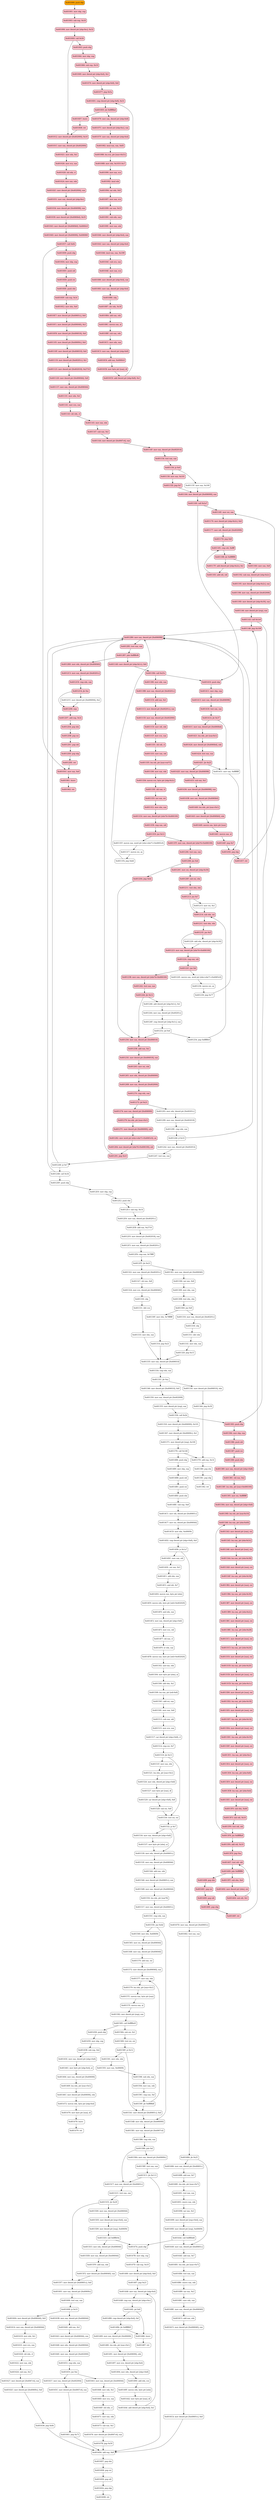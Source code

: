 digraph {
"0x401000_0"[label="0x401000: push ebp\l",shape=box,style="rounded,filled", fontweight="bold",fillcolor="orange"];
"0x401001_0"[label="0x401001: mov ebp, esp\l",shape=box,style="rounded,filled", fontweight="bold",fillcolor="pink"];
"0x401003_0"[label="0x401003: sub esp, 0x18\l",shape=box,style="rounded,filled", fontweight="bold",fillcolor="pink"];
"0x401006_0"[label="0x401006: mov dword ptr [ebp-0xc], 0x32\l",shape=box,style="rounded,filled", fontweight="bold",fillcolor="pink"];
"0x40100D_0"[label="0x40100D: call 0x56\l",shape=box,style="rounded,filled", fontweight="bold",fillcolor="pink"];
"0x401012_0"[label="0x401012: mov dword ptr [0x402000], 0x10\l",shape=box,style="rounded,filled", fontweight="bold",fillcolor="pink"];
"0x40101C_0"[label="0x40101C: mov eax, dword ptr [0x402000]\l",shape=box,style="rounded,filled", fontweight="bold",fillcolor="pink"];
"0x401021_0"[label="0x401021: mov edx, 0x1\l",shape=box,style="rounded,filled", fontweight="bold",fillcolor="pink"];
"0x401026_0"[label="0x401026: mov ecx, eax\l",shape=box,style="rounded,filled", fontweight="bold",fillcolor="pink"];
"0x401028_0"[label="0x401028: shl edx, cl\l",shape=box,style="rounded,filled", fontweight="bold",fillcolor="pink"];
"0x40102A_0"[label="0x40102A: mov eax, edx\l",shape=box,style="rounded,filled", fontweight="bold",fillcolor="pink"];
"0x40102C_0"[label="0x40102C: mov dword ptr [0x402004], eax\l",shape=box,style="rounded,filled", fontweight="bold",fillcolor="pink"];
"0x401031_0"[label="0x401031: mov eax, dword ptr [ebp-0xc]\l",shape=box,style="rounded,filled", fontweight="bold",fillcolor="pink"];
"0x401034_0"[label="0x401034: mov dword ptr [0x406098], eax\l",shape=box,style="rounded,filled", fontweight="bold",fillcolor="pink"];
"0x401039_0"[label="0x401039: mov dword ptr [0x4060b4], 0x35\l",shape=box,style="rounded,filled", fontweight="bold",fillcolor="pink"];
"0x401043_0"[label="0x401043: mov dword ptr [0x4060b0], 0x4060c0\l",shape=box,style="rounded,filled", fontweight="bold",fillcolor="pink"];
"0x40104D_0"[label="0x40104D: mov dword ptr [0x4060f4], 0x406060\l",shape=box,style="rounded,filled", fontweight="bold",fillcolor="pink"];
"0x401057_0"[label="0x401057: call 0x82\l",shape=box,style="rounded,filled", fontweight="bold",fillcolor="pink"];
"0x40105C_0"[label="0x40105C: mov eax, 0x0\l",shape=box,style="rounded,filled", fontweight="bold",fillcolor="pink"];
"0x401061_0"[label="0x401061: leave \l",shape=box,style="rounded,filled", fontweight="bold",fillcolor="pink"];
"0x401062_0"[label="0x401062: ret \l",shape=box,style="rounded,filled", fontweight="bold",fillcolor="pink"];
"0x401063_0"[label="0x401063: push ebp\l",shape=box,style="rounded,filled", fontweight="bold",fillcolor="pink"];
"0x401064_0"[label="0x401064: mov ebp, esp\l",shape=box,style="rounded,filled", fontweight="bold",fillcolor="pink"];
"0x401066_0"[label="0x401066: sub esp, 0x10\l",shape=box,style="rounded,filled", fontweight="bold",fillcolor="pink"];
"0x401069_0"[label="0x401069: mov dword ptr [ebp-0x4], 0x1\l",shape=box,style="rounded,filled", fontweight="bold",fillcolor="pink"];
"0x401070_0"[label="0x401070: mov dword ptr [ebp-0x8], 0x0\l",shape=box,style="rounded,filled", fontweight="bold",fillcolor="pink"];
"0x401077_0"[label="0x401077: jmp 0x5a\l",shape=box,style="rounded,filled", fontweight="bold",fillcolor="pink"];
"0x401079_0"[label="0x401079: mov eax, dword ptr [ebp-0x8]\l",shape=box,style="rounded,filled", fontweight="bold",fillcolor="pink"];
"0x40107C_0"[label="0x40107C: mov dword ptr [ebp-0xc], eax\l",shape=box,style="rounded,filled", fontweight="bold",fillcolor="pink"];
"0x40107F_0"[label="0x40107F: mov eax, dword ptr [ebp-0x4]\l",shape=box,style="rounded,filled", fontweight="bold",fillcolor="pink"];
"0x401082_0"[label="0x401082: imul eax, eax, 0x85\l",shape=box,style="rounded,filled", fontweight="bold",fillcolor="pink"];
"0x401088_0"[label="0x401088: lea ecx, ptr [eax+0x51]\l",shape=box,style="rounded,filled", fontweight="bold",fillcolor="pink"];
"0x40108B_0"[label="0x40108B: mov edx, 0x103114c7\l",shape=box,style="rounded,filled", fontweight="bold",fillcolor="pink"];
"0x401090_0"[label="0x401090: mov eax, ecx\l",shape=box,style="rounded,filled", fontweight="bold",fillcolor="pink"];
"0x401092_0"[label="0x401092: imul edx\l",shape=box,style="rounded,filled", fontweight="bold",fillcolor="pink"];
"0x401094_0"[label="0x401094: sar edx, 0x9\l",shape=box,style="rounded,filled", fontweight="bold",fillcolor="pink"];
"0x401097_0"[label="0x401097: mov eax, ecx\l",shape=box,style="rounded,filled", fontweight="bold",fillcolor="pink"];
"0x401099_0"[label="0x401099: sar eax, 0x1f\l",shape=box,style="rounded,filled", fontweight="bold",fillcolor="pink"];
"0x40109C_0"[label="0x40109C: sub edx, eax\l",shape=box,style="rounded,filled", fontweight="bold",fillcolor="pink"];
"0x40109E_0"[label="0x40109E: mov eax, edx\l",shape=box,style="rounded,filled", fontweight="bold",fillcolor="pink"];
"0x4010A0_0"[label="0x4010A0: mov dword ptr [ebp-0x4], eax\l",shape=box,style="rounded,filled", fontweight="bold",fillcolor="pink"];
"0x4010A3_0"[label="0x4010A3: mov eax, dword ptr [ebp-0x4]\l",shape=box,style="rounded,filled", fontweight="bold",fillcolor="pink"];
"0x4010A6_0"[label="0x4010A6: imul eax, eax, 0x1f9f\l",shape=box,style="rounded,filled", fontweight="bold",fillcolor="pink"];
"0x4010AC_0"[label="0x4010AC: sub ecx, eax\l",shape=box,style="rounded,filled", fontweight="bold",fillcolor="pink"];
"0x4010AE_0"[label="0x4010AE: mov eax, ecx\l",shape=box,style="rounded,filled", fontweight="bold",fillcolor="pink"];
"0x4010B0_0"[label="0x4010B0: mov dword ptr [ebp-0x4], eax\l",shape=box,style="rounded,filled", fontweight="bold",fillcolor="pink"];
"0x4010B3_0"[label="0x4010B3: mov eax, dword ptr [ebp-0x4]\l",shape=box,style="rounded,filled", fontweight="bold",fillcolor="pink"];
"0x4010B6_0"[label="0x4010B6: cdq \l",shape=box,style="rounded,filled", fontweight="bold",fillcolor="pink"];
"0x4010B7_0"[label="0x4010B7: shr edx, 0x18\l",shape=box,style="rounded,filled", fontweight="bold",fillcolor="pink"];
"0x4010BA_0"[label="0x4010BA: add eax, edx\l",shape=box,style="rounded,filled", fontweight="bold",fillcolor="pink"];
"0x4010BC_0"[label="0x4010BC: movzx eax, al\l",shape=box,style="rounded,filled", fontweight="bold",fillcolor="pink"];
"0x4010BF_0"[label="0x4010BF: sub eax, edx\l",shape=box,style="rounded,filled", fontweight="bold",fillcolor="pink"];
"0x4010C1_0"[label="0x4010C1: mov edx, eax\l",shape=box,style="rounded,filled", fontweight="bold",fillcolor="pink"];
"0x4010C3_0"[label="0x4010C3: mov eax, dword ptr [ebp-0x8]\l",shape=box,style="rounded,filled", fontweight="bold",fillcolor="pink"];
"0x4010C6_0"[label="0x4010C6: add eax, 0x4060c0\l",shape=box,style="rounded,filled", fontweight="bold",fillcolor="pink"];
"0x4010CB_0"[label="0x4010CB: mov byte ptr [eax], dl\l",shape=box,style="rounded,filled", fontweight="bold",fillcolor="pink"];
"0x4010CD_0"[label="0x4010CD: add dword ptr [ebp-0x8], 0x1\l",shape=box,style="rounded,filled", fontweight="bold",fillcolor="pink"];
"0x4010D1_0"[label="0x4010D1: cmp dword ptr [ebp-0x8], 0x31\l",shape=box,style="rounded,filled", fontweight="bold",fillcolor="pink"];
"0x4010D5_0"[label="0x4010D5: jle 0xffffffa4\l",shape=box,style="rounded,filled", fontweight="bold",fillcolor="pink"];
"0x4010D7_0"[label="0x4010D7: leave \l",shape=box,style="rounded,filled", fontweight="bold",fillcolor="pink"];
"0x4010D8_0"[label="0x4010D8: ret \l",shape=box,style="rounded,filled", fontweight="bold",fillcolor="pink"];
"0x4010D9_0"[label="0x4010D9: push ebp\l",shape=box,style="rounded,filled", fontweight="bold",fillcolor="pink"];
"0x4010DA_0"[label="0x4010DA: mov ebp, esp\l",shape=box,style="rounded,filled", fontweight="bold",fillcolor="pink"];
"0x4010DC_0"[label="0x4010DC: push edi\l",shape=box,style="rounded,filled", fontweight="bold",fillcolor="pink"];
"0x4010DD_0"[label="0x4010DD: push esi\l",shape=box,style="rounded,filled", fontweight="bold",fillcolor="pink"];
"0x4010DE_0"[label="0x4010DE: push ebx\l",shape=box,style="rounded,filled", fontweight="bold",fillcolor="pink"];
"0x4010DF_0"[label="0x4010DF: sub esp, 0x3c\l",shape=box,style="rounded,filled", fontweight="bold",fillcolor="pink"];
"0x4010E2_0"[label="0x4010E2: mov ebx, 0x0\l",shape=box,style="rounded,filled", fontweight="bold",fillcolor="pink"];
"0x4010E7_0"[label="0x4010E7: mov dword ptr [0x40601c], 0x0\l",shape=box,style="rounded,filled", fontweight="bold",fillcolor="pink"];
"0x4010F1_0"[label="0x4010F1: mov dword ptr [0x406040], 0x3\l",shape=box,style="rounded,filled", fontweight="bold",fillcolor="pink"];
"0x4010FB_0"[label="0x4010FB: mov dword ptr [0x406018], 0x0\l",shape=box,style="rounded,filled", fontweight="bold",fillcolor="pink"];
"0x401105_0"[label="0x401105: mov dword ptr [0x40600c], 0x0\l",shape=box,style="rounded,filled", fontweight="bold",fillcolor="pink"];
"0x40110F_0"[label="0x40110F: mov dword ptr [0x406010], 0x0\l",shape=box,style="rounded,filled", fontweight="bold",fillcolor="pink"];
"0x401119_0"[label="0x401119: mov dword ptr [0x40201c], 0x1\l",shape=box,style="rounded,filled", fontweight="bold",fillcolor="pink"];
"0x401123_0"[label="0x401123: mov dword ptr [0x402018], 0x2710\l",shape=box,style="rounded,filled", fontweight="bold",fillcolor="pink"];
"0x40112D_0"[label="0x40112D: mov dword ptr [0x406044], 0x9\l",shape=box,style="rounded,filled", fontweight="bold",fillcolor="pink"];
"0x401137_0"[label="0x401137: mov eax, dword ptr [0x406044]\l",shape=box,style="rounded,filled", fontweight="bold",fillcolor="pink"];
"0x40113C_0"[label="0x40113C: mov edx, 0x1\l",shape=box,style="rounded,filled", fontweight="bold",fillcolor="pink"];
"0x401141_0"[label="0x401141: mov ecx, eax\l",shape=box,style="rounded,filled", fontweight="bold",fillcolor="pink"];
"0x401143_0"[label="0x401143: shl edx, cl\l",shape=box,style="rounded,filled", fontweight="bold",fillcolor="pink"];
"0x401145_0"[label="0x401145: mov eax, edx\l",shape=box,style="rounded,filled", fontweight="bold",fillcolor="pink"];
"0x401147_0"[label="0x401147: sub eax, 0x1\l",shape=box,style="rounded,filled", fontweight="bold",fillcolor="pink"];
"0x40114A_0"[label="0x40114A: mov dword ptr [0x4067c4], eax\l",shape=box,style="rounded,filled", fontweight="bold",fillcolor="pink"];
"0x40114F_0"[label="0x40114F: mov eax, dword ptr [0x402014]\l",shape=box,style="rounded,filled", fontweight="bold",fillcolor="pink"];
"0x401154_0"[label="0x401154: test eax, eax\l",shape=box,style="rounded,filled", fontweight="bold",fillcolor="pink"];
"0x401156_0"[label="0x401156: jz 0x9\l",shape=box,style="rounded,filled", fontweight="bold",fillcolor="pink"];
"0x401158_0"[label="0x401158: mov eax, 0x101\l",shape=box,style="rounded,filled", fontweight="bold",fillcolor="pink"];
"0x40115D_0"[label="0x40115D: jmp 0x7\l",shape=box,style="rounded,filled", fontweight="bold",fillcolor="pink"];
"0x40115F_0"[label="0x40115F: mov eax, 0x100\l",shape=box,style="rounded,filled", fontweight="bold",fillcolor="white"];
"0x401164_0"[label="0x401164: mov dword ptr [0x406000], eax\l",shape=box,style="rounded,filled", fontweight="bold",fillcolor="pink"];
"0x401169_0"[label="0x401169: call 0x2a7\l",shape=box,style="rounded,filled", fontweight="bold",fillcolor="pink"];
"0x40116E_0"[label="0x40116E: mov esi, eax\l",shape=box,style="rounded,filled", fontweight="bold",fillcolor="pink"];
"0x401170_0"[label="0x401170: mov dword ptr [ebp-0x2c], 0x0\l",shape=box,style="rounded,filled", fontweight="bold",fillcolor="pink"];
"0x401177_0"[label="0x401177: mov edi, dword ptr [0x402008]\l",shape=box,style="rounded,filled", fontweight="bold",fillcolor="pink"];
"0x40117D_0"[label="0x40117D: jmp 0x8\l",shape=box,style="rounded,filled", fontweight="bold",fillcolor="pink"];
"0x40117F_0"[label="0x40117F: add dword ptr [ebp-0x2c], 0x1\l",shape=box,style="rounded,filled", fontweight="bold",fillcolor="pink"];
"0x401183_0"[label="0x401183: add edi, edi\l",shape=box,style="rounded,filled", fontweight="bold",fillcolor="pink"];
"0x401185_0"[label="0x401185: cmp edi, 0xffff\l",shape=box,style="rounded,filled", fontweight="bold",fillcolor="pink"];
"0x40118B_0"[label="0x40118B: jle 0xfffffff4\l",shape=box,style="rounded,filled", fontweight="bold",fillcolor="pink"];
"0x40118D_0"[label="0x40118D: mov eax, 0x8\l",shape=box,style="rounded,filled", fontweight="bold",fillcolor="pink"];
"0x401192_0"[label="0x401192: sub eax, dword ptr [ebp-0x2c]\l",shape=box,style="rounded,filled", fontweight="bold",fillcolor="pink"];
"0x401195_0"[label="0x401195: mov dword ptr [ebp-0x2c], eax\l",shape=box,style="rounded,filled", fontweight="bold",fillcolor="pink"];
"0x401198_0"[label="0x401198: mov eax, dword ptr [0x402008]\l",shape=box,style="rounded,filled", fontweight="bold",fillcolor="pink"];
"0x40119D_0"[label="0x40119D: mov dword ptr [ebp-0x30], eax\l",shape=box,style="rounded,filled", fontweight="bold",fillcolor="pink"];
"0x4011A0_0"[label="0x4011A0: mov dword ptr [esp], eax\l",shape=box,style="rounded,filled", fontweight="bold",fillcolor="pink"];
"0x4011A3_0"[label="0x4011A3: call 0x1e0\l",shape=box,style="rounded,filled", fontweight="bold",fillcolor="pink"];
"0x4011A8_0"[label="0x4011A8: jmp 0x108\l",shape=box,style="rounded,filled", fontweight="bold",fillcolor="pink"];
"0x4011AD_0"[label="0x4011AD: mov dword ptr [ebp-0x1c], 0x0\l",shape=box,style="rounded,filled", fontweight="bold",fillcolor="pink"];
"0x4011B4_0"[label="0x4011B4: call 0x25c\l",shape=box,style="rounded,filled", fontweight="bold",fillcolor="pink"];
"0x4011B9_0"[label="0x4011B9: mov edx, eax\l",shape=box,style="rounded,filled", fontweight="bold",fillcolor="pink"];
"0x4011BB_0"[label="0x4011BB: mov eax, dword ptr [0x40201c]\l",shape=box,style="rounded,filled", fontweight="bold",fillcolor="pink"];
"0x4011C0_0"[label="0x4011C0: add eax, 0x1\l",shape=box,style="rounded,filled", fontweight="bold",fillcolor="pink"];
"0x4011C3_0"[label="0x4011C3: mov dword ptr [0x40201c], eax\l",shape=box,style="rounded,filled", fontweight="bold",fillcolor="pink"];
"0x4011C8_0"[label="0x4011C8: mov eax, dword ptr [0x402000]\l",shape=box,style="rounded,filled", fontweight="bold",fillcolor="pink"];
"0x4011CD_0"[label="0x4011CD: mov edi, edx\l",shape=box,style="rounded,filled", fontweight="bold",fillcolor="pink"];
"0x4011CF_0"[label="0x4011CF: mov ecx, eax\l",shape=box,style="rounded,filled", fontweight="bold",fillcolor="pink"];
"0x4011D1_0"[label="0x4011D1: shl edi, cl\l",shape=box,style="rounded,filled", fontweight="bold",fillcolor="pink"];
"0x4011D3_0"[label="0x4011D3: mov eax, edi\l",shape=box,style="rounded,filled", fontweight="bold",fillcolor="pink"];
"0x4011D5_0"[label="0x4011D5: lea edi, ptr [eax+esi*1]\l",shape=box,style="rounded,filled", fontweight="bold",fillcolor="pink"];
"0x4011D8_0"[label="0x4011D8: mov eax, edx\l",shape=box,style="rounded,filled", fontweight="bold",fillcolor="pink"];
"0x4011DA_0"[label="0x4011DA: movzx ecx, byte ptr [ebp-0x2c]\l",shape=box,style="rounded,filled", fontweight="bold",fillcolor="pink"];
"0x4011DE_0"[label="0x4011DE: shl eax, cl\l",shape=box,style="rounded,filled", fontweight="bold",fillcolor="pink"];
"0x4011E0_0"[label="0x4011E0: xor eax, esi\l",shape=box,style="rounded,filled", fontweight="bold",fillcolor="pink"];
"0x4011E2_0"[label="0x4011E2: mov ebx, eax\l",shape=box,style="rounded,filled", fontweight="bold",fillcolor="pink"];
"0x4011E4_0"[label="0x4011E4: mov eax, dword ptr [ebx*4+0x406100]\l",shape=box,style="rounded,filled", fontweight="bold",fillcolor="pink"];
"0x4011EB_0"[label="0x4011EB: cmp eax, edi\l",shape=box,style="rounded,filled", fontweight="bold",fillcolor="pink"];
"0x4011ED_0"[label="0x4011ED: jnz 0x12\l",shape=box,style="rounded,filled", fontweight="bold",fillcolor="pink"];
"0x4011EF_0"[label="0x4011EF: movzx eax, word ptr [ebx+ebx*1+0x4065c0]\l",shape=box,style="rounded,filled", fontweight="bold",fillcolor="white"];
"0x4011F7_0"[label="0x4011F7: movzx esi, ax\l",shape=box,style="rounded,filled", fontweight="bold",fillcolor="white"];
"0x4011FA_0"[label="0x4011FA: jmp 0xb6\l",shape=box,style="rounded,filled", fontweight="bold",fillcolor="white"];
"0x4011FF_0"[label="0x4011FF: mov eax, dword ptr [ebx*4+0x406100]\l",shape=box,style="rounded,filled", fontweight="bold",fillcolor="pink"];
"0x401206_0"[label="0x401206: test eax, eax\l",shape=box,style="rounded,filled", fontweight="bold",fillcolor="pink"];
"0x401208_0"[label="0x401208: jns 0x4\l",shape=box,style="rounded,filled", fontweight="bold",fillcolor="pink"];
"0x40120A_0"[label="0x40120A: jmp 0x4c\l",shape=box,style="rounded,filled", fontweight="bold",fillcolor="pink"];
"0x40120C_0"[label="0x40120C: mov esi, dword ptr [ebp-0x30]\l",shape=box,style="rounded,filled", fontweight="bold",fillcolor="pink"];
"0x40120F_0"[label="0x40120F: sub esi, ebx\l",shape=box,style="rounded,filled", fontweight="bold",fillcolor="pink"];
"0x401211_0"[label="0x401211: test ebx, ebx\l",shape=box,style="rounded,filled", fontweight="bold",fillcolor="pink"];
"0x401213_0"[label="0x401213: jnz 0x7\l",shape=box,style="rounded,filled", fontweight="bold",fillcolor="pink"];
"0x401215_0"[label="0x401215: mov esi, 0x1\l",shape=box,style="rounded,filled", fontweight="bold",fillcolor="white"];
"0x40121A_0"[label="0x40121A: sub ebx, esi\l",shape=box,style="rounded,filled", fontweight="bold",fillcolor="pink"];
"0x40121C_0"[label="0x40121C: test ebx, ebx\l",shape=box,style="rounded,filled", fontweight="bold",fillcolor="pink"];
"0x40121E_0"[label="0x40121E: jns 0x5\l",shape=box,style="rounded,filled", fontweight="bold",fillcolor="pink"];
"0x401220_0"[label="0x401220: add ebx, dword ptr [ebp-0x30]\l",shape=box,style="rounded,filled", fontweight="bold",fillcolor="white"];
"0x401223_0"[label="0x401223: mov eax, dword ptr [ebx*4+0x406100]\l",shape=box,style="rounded,filled", fontweight="bold",fillcolor="pink"];
"0x40122A_0"[label="0x40122A: cmp eax, edi\l",shape=box,style="rounded,filled", fontweight="bold",fillcolor="pink"];
"0x40122C_0"[label="0x40122C: jnz 0xf\l",shape=box,style="rounded,filled", fontweight="bold",fillcolor="pink"];
"0x40122E_0"[label="0x40122E: movzx eax, word ptr [ebx+ebx*1+0x4065c0]\l",shape=box,style="rounded,filled", fontweight="bold",fillcolor="white"];
"0x401236_0"[label="0x401236: movzx esi, ax\l",shape=box,style="rounded,filled", fontweight="bold",fillcolor="white"];
"0x401239_0"[label="0x401239: jmp 0x77\l",shape=box,style="rounded,filled", fontweight="bold",fillcolor="white"];
"0x40123B_0"[label="0x40123B: mov eax, dword ptr [ebx*4+0x406100]\l",shape=box,style="rounded,filled", fontweight="bold",fillcolor="pink"];
"0x401242_0"[label="0x401242: test eax, eax\l",shape=box,style="rounded,filled", fontweight="bold",fillcolor="pink"];
"0x401244_0"[label="0x401244: jle 0x12\l",shape=box,style="rounded,filled", fontweight="bold",fillcolor="pink"];
"0x401246_0"[label="0x401246: add dword ptr [ebp-0x1c], 0x1\l",shape=box,style="rounded,filled", fontweight="bold",fillcolor="white"];
"0x40124A_0"[label="0x40124A: mov eax, dword ptr [0x40201c]\l",shape=box,style="rounded,filled", fontweight="bold",fillcolor="white"];
"0x40124F_0"[label="0x40124F: cmp dword ptr [ebp-0x1c], eax\l",shape=box,style="rounded,filled", fontweight="bold",fillcolor="white"];
"0x401252_0"[label="0x401252: jnl 0x4\l",shape=box,style="rounded,filled", fontweight="bold",fillcolor="white"];
"0x401254_0"[label="0x401254: jmp 0xffffffc6\l",shape=box,style="rounded,filled", fontweight="bold",fillcolor="white"];
"0x401256_0"[label="0x401256: mov eax, dword ptr [0x406018]\l",shape=box,style="rounded,filled", fontweight="bold",fillcolor="pink"];
"0x40125B_0"[label="0x40125B: add eax, 0x1\l",shape=box,style="rounded,filled", fontweight="bold",fillcolor="pink"];
"0x40125E_0"[label="0x40125E: mov dword ptr [0x406018], eax\l",shape=box,style="rounded,filled", fontweight="bold",fillcolor="pink"];
"0x401263_0"[label="0x401263: mov esi, edx\l",shape=box,style="rounded,filled", fontweight="bold",fillcolor="pink"];
"0x401265_0"[label="0x401265: mov edx, dword ptr [0x406000]\l",shape=box,style="rounded,filled", fontweight="bold",fillcolor="pink"];
"0x40126B_0"[label="0x40126B: mov eax, dword ptr [0x402004]\l",shape=box,style="rounded,filled", fontweight="bold",fillcolor="pink"];
"0x401270_0"[label="0x401270: cmp edx, eax\l",shape=box,style="rounded,filled", fontweight="bold",fillcolor="pink"];
"0x401272_0"[label="0x401272: jnl 0x21\l",shape=box,style="rounded,filled", fontweight="bold",fillcolor="pink"];
"0x401274_0"[label="0x401274: mov eax, dword ptr [0x406000]\l",shape=box,style="rounded,filled", fontweight="bold",fillcolor="pink"];
"0x401279_0"[label="0x401279: lea edx, ptr [eax+0x1]\l",shape=box,style="rounded,filled", fontweight="bold",fillcolor="pink"];
"0x40127C_0"[label="0x40127C: mov dword ptr [0x406000], edx\l",shape=box,style="rounded,filled", fontweight="bold",fillcolor="pink"];
"0x401282_0"[label="0x401282: mov word ptr [ebx+ebx*1+0x4065c0], ax\l",shape=box,style="rounded,filled", fontweight="bold",fillcolor="pink"];
"0x40128A_0"[label="0x40128A: mov dword ptr [ebx*4+0x406100], edi\l",shape=box,style="rounded,filled", fontweight="bold",fillcolor="pink"];
"0x401291_0"[label="0x401291: jmp 0x1f\l",shape=box,style="rounded,filled", fontweight="bold",fillcolor="pink"];
"0x401293_0"[label="0x401293: mov edx, dword ptr [0x40201c]\l",shape=box,style="rounded,filled", fontweight="bold",fillcolor="white"];
"0x401299_0"[label="0x401299: mov eax, dword ptr [0x402018]\l",shape=box,style="rounded,filled", fontweight="bold",fillcolor="white"];
"0x40129E_0"[label="0x40129E: cmp edx, eax\l",shape=box,style="rounded,filled", fontweight="bold",fillcolor="white"];
"0x4012A0_0"[label="0x4012A0: jl 0x10\l",shape=box,style="rounded,filled", fontweight="bold",fillcolor="white"];
"0x4012A2_0"[label="0x4012A2: mov eax, dword ptr [0x402014]\l",shape=box,style="rounded,filled", fontweight="bold",fillcolor="white"];
"0x4012A7_0"[label="0x4012A7: test eax, eax\l",shape=box,style="rounded,filled", fontweight="bold",fillcolor="white"];
"0x4012A9_0"[label="0x4012A9: jz 0x7\l",shape=box,style="rounded,filled", fontweight="bold",fillcolor="white"];
"0x4012AB_0"[label="0x4012AB: call 0x34\l",shape=box,style="rounded,filled", fontweight="bold",fillcolor="white"];
"0x4012B0_0"[label="0x4012B0: mov eax, dword ptr [0x406098]\l",shape=box,style="rounded,filled", fontweight="bold",fillcolor="pink"];
"0x4012B5_0"[label="0x4012B5: test eax, eax\l",shape=box,style="rounded,filled", fontweight="bold",fillcolor="pink"];
"0x4012B7_0"[label="0x4012B7: jnle 0xfffffef6\l",shape=box,style="rounded,filled", fontweight="bold",fillcolor="pink"];
"0x4012BD_0"[label="0x4012BD: mov edx, dword ptr [0x406040]\l",shape=box,style="rounded,filled", fontweight="bold",fillcolor="pink"];
"0x4012C3_0"[label="0x4012C3: mov eax, dword ptr [0x40201c]\l",shape=box,style="rounded,filled", fontweight="bold",fillcolor="pink"];
"0x4012C8_0"[label="0x4012C8: cmp edx, eax\l",shape=box,style="rounded,filled", fontweight="bold",fillcolor="pink"];
"0x4012CA_0"[label="0x4012CA: jle 0xc\l",shape=box,style="rounded,filled", fontweight="bold",fillcolor="pink"];
"0x4012CC_0"[label="0x4012CC: mov dword ptr [0x406004], 0x2\l",shape=box,style="rounded,filled", fontweight="bold",fillcolor="white"];
"0x4012D6_0"[label="0x4012D6: nop \l",shape=box,style="rounded,filled", fontweight="bold",fillcolor="pink"];
"0x4012D7_0"[label="0x4012D7: add esp, 0x3c\l",shape=box,style="rounded,filled", fontweight="bold",fillcolor="pink"];
"0x4012DA_0"[label="0x4012DA: pop ebx\l",shape=box,style="rounded,filled", fontweight="bold",fillcolor="pink"];
"0x4012DB_0"[label="0x4012DB: pop esi\l",shape=box,style="rounded,filled", fontweight="bold",fillcolor="pink"];
"0x4012DC_0"[label="0x4012DC: pop edi\l",shape=box,style="rounded,filled", fontweight="bold",fillcolor="pink"];
"0x4012DD_0"[label="0x4012DD: pop ebp\l",shape=box,style="rounded,filled", fontweight="bold",fillcolor="pink"];
"0x4012DE_0"[label="0x4012DE: ret \l",shape=box,style="rounded,filled", fontweight="bold",fillcolor="pink"];
"0x4012DF_0"[label="0x4012DF: push ebp\l",shape=box,style="rounded,filled", fontweight="bold",fillcolor="white"];
"0x4012E0_0"[label="0x4012E0: mov ebp, esp\l",shape=box,style="rounded,filled", fontweight="bold",fillcolor="white"];
"0x4012E2_0"[label="0x4012E2: push ebx\l",shape=box,style="rounded,filled", fontweight="bold",fillcolor="white"];
"0x4012E3_0"[label="0x4012E3: sub esp, 0x14\l",shape=box,style="rounded,filled", fontweight="bold",fillcolor="white"];
"0x4012E6_0"[label="0x4012E6: mov eax, dword ptr [0x40201c]\l",shape=box,style="rounded,filled", fontweight="bold",fillcolor="white"];
"0x4012EB_0"[label="0x4012EB: add eax, 0x2710\l",shape=box,style="rounded,filled", fontweight="bold",fillcolor="white"];
"0x4012F0_0"[label="0x4012F0: mov dword ptr [0x402018], eax\l",shape=box,style="rounded,filled", fontweight="bold",fillcolor="white"];
"0x4012F5_0"[label="0x4012F5: mov eax, dword ptr [0x40201c]\l",shape=box,style="rounded,filled", fontweight="bold",fillcolor="white"];
"0x4012FA_0"[label="0x4012FA: cmp eax, 0x7fffff\l",shape=box,style="rounded,filled", fontweight="bold",fillcolor="white"];
"0x4012FF_0"[label="0x4012FF: jle 0x23\l",shape=box,style="rounded,filled", fontweight="bold",fillcolor="white"];
"0x401301_0"[label="0x401301: mov eax, dword ptr [0x406040]\l",shape=box,style="rounded,filled", fontweight="bold",fillcolor="white"];
"0x401306_0"[label="0x401306: sar eax, 0x8\l",shape=box,style="rounded,filled", fontweight="bold",fillcolor="white"];
"0x401309_0"[label="0x401309: mov ebx, eax\l",shape=box,style="rounded,filled", fontweight="bold",fillcolor="white"];
"0x40130B_0"[label="0x40130B: test ebx, ebx\l",shape=box,style="rounded,filled", fontweight="bold",fillcolor="white"];
"0x40130D_0"[label="0x40130D: jnz 0x9\l",shape=box,style="rounded,filled", fontweight="bold",fillcolor="white"];
"0x40130F_0"[label="0x40130F: mov ebx, 0x7fffffff\l",shape=box,style="rounded,filled", fontweight="bold",fillcolor="white"];
"0x401314_0"[label="0x401314: jmp 0x21\l",shape=box,style="rounded,filled", fontweight="bold",fillcolor="white"];
"0x401316_0"[label="0x401316: mov eax, dword ptr [0x40201c]\l",shape=box,style="rounded,filled", fontweight="bold",fillcolor="white"];
"0x40131B_0"[label="0x40131B: cdq \l",shape=box,style="rounded,filled", fontweight="bold",fillcolor="white"];
"0x40131C_0"[label="0x40131C: idiv ebx\l",shape=box,style="rounded,filled", fontweight="bold",fillcolor="white"];
"0x40131E_0"[label="0x40131E: mov ebx, eax\l",shape=box,style="rounded,filled", fontweight="bold",fillcolor="white"];
"0x401320_0"[label="0x401320: jmp 0x15\l",shape=box,style="rounded,filled", fontweight="bold",fillcolor="white"];
"0x401322_0"[label="0x401322: mov eax, dword ptr [0x40201c]\l",shape=box,style="rounded,filled", fontweight="bold",fillcolor="white"];
"0x401327_0"[label="0x401327: shl eax, 0x8\l",shape=box,style="rounded,filled", fontweight="bold",fillcolor="white"];
"0x40132A_0"[label="0x40132A: mov ecx, dword ptr [0x406040]\l",shape=box,style="rounded,filled", fontweight="bold",fillcolor="white"];
"0x401330_0"[label="0x401330: cdq \l",shape=box,style="rounded,filled", fontweight="bold",fillcolor="white"];
"0x401331_0"[label="0x401331: idiv ecx\l",shape=box,style="rounded,filled", fontweight="bold",fillcolor="white"];
"0x401333_0"[label="0x401333: mov ebx, eax\l",shape=box,style="rounded,filled", fontweight="bold",fillcolor="white"];
"0x401335_0"[label="0x401335: mov eax, dword ptr [0x406010]\l",shape=box,style="rounded,filled", fontweight="bold",fillcolor="white"];
"0x40133A_0"[label="0x40133A: cmp ebx, eax\l",shape=box,style="rounded,filled", fontweight="bold",fillcolor="white"];
"0x40133C_0"[label="0x40133C: jle 0xa\l",shape=box,style="rounded,filled", fontweight="bold",fillcolor="white"];
"0x40133E_0"[label="0x40133E: mov dword ptr [0x406010], ebx\l",shape=box,style="rounded,filled", fontweight="bold",fillcolor="white"];
"0x401344_0"[label="0x401344: jmp 0x39\l",shape=box,style="rounded,filled", fontweight="bold",fillcolor="white"];
"0x401346_0"[label="0x401346: mov dword ptr [0x406010], 0x0\l",shape=box,style="rounded,filled", fontweight="bold",fillcolor="white"];
"0x401350_0"[label="0x401350: mov eax, dword ptr [0x402008]\l",shape=box,style="rounded,filled", fontweight="bold",fillcolor="white"];
"0x401355_0"[label="0x401355: mov dword ptr [esp], eax\l",shape=box,style="rounded,filled", fontweight="bold",fillcolor="white"];
"0x401358_0"[label="0x401358: call 0x2b\l",shape=box,style="rounded,filled", fontweight="bold",fillcolor="white"];
"0x40135D_0"[label="0x40135D: mov dword ptr [0x406000], 0x101\l",shape=box,style="rounded,filled", fontweight="bold",fillcolor="white"];
"0x401367_0"[label="0x401367: mov dword ptr [0x40600c], 0x1\l",shape=box,style="rounded,filled", fontweight="bold",fillcolor="white"];
"0x401371_0"[label="0x401371: mov dword ptr [esp], 0x100\l",shape=box,style="rounded,filled", fontweight="bold",fillcolor="white"];
"0x401378_0"[label="0x401378: call 0x140\l",shape=box,style="rounded,filled", fontweight="bold",fillcolor="white"];
"0x40137D_0"[label="0x40137D: add esp, 0x14\l",shape=box,style="rounded,filled", fontweight="bold",fillcolor="white"];
"0x401380_0"[label="0x401380: pop ebx\l",shape=box,style="rounded,filled", fontweight="bold",fillcolor="white"];
"0x401381_0"[label="0x401381: pop ebp\l",shape=box,style="rounded,filled", fontweight="bold",fillcolor="white"];
"0x401382_0"[label="0x401382: ret \l",shape=box,style="rounded,filled", fontweight="bold",fillcolor="white"];
"0x401383_0"[label="0x401383: push ebp\l",shape=box,style="rounded,filled", fontweight="bold",fillcolor="pink"];
"0x401384_0"[label="0x401384: mov ebp, esp\l",shape=box,style="rounded,filled", fontweight="bold",fillcolor="pink"];
"0x401386_0"[label="0x401386: push edi\l",shape=box,style="rounded,filled", fontweight="bold",fillcolor="pink"];
"0x401387_0"[label="0x401387: push esi\l",shape=box,style="rounded,filled", fontweight="bold",fillcolor="pink"];
"0x401388_0"[label="0x401388: push ebx\l",shape=box,style="rounded,filled", fontweight="bold",fillcolor="pink"];
"0x401389_0"[label="0x401389: mov eax, dword ptr [ebp+0x8]\l",shape=box,style="rounded,filled", fontweight="bold",fillcolor="pink"];
"0x40138C_0"[label="0x40138C: shl eax, 0x2\l",shape=box,style="rounded,filled", fontweight="bold",fillcolor="pink"];
"0x40138F_0"[label="0x40138F: lea ebx, ptr [eax+0x406100]\l",shape=box,style="rounded,filled", fontweight="bold",fillcolor="pink"];
"0x401395_0"[label="0x401395: mov esi, 0xffffffff\l",shape=box,style="rounded,filled", fontweight="bold",fillcolor="pink"];
"0x40139A_0"[label="0x40139A: mov eax, dword ptr [ebp+0x8]\l",shape=box,style="rounded,filled", fontweight="bold",fillcolor="pink"];
"0x40139D_0"[label="0x40139D: lea edi, ptr [eax-0x10]\l",shape=box,style="rounded,filled", fontweight="bold",fillcolor="pink"];
"0x4013A0_0"[label="0x4013A0: lea eax, ptr [ebx-0x40]\l",shape=box,style="rounded,filled", fontweight="bold",fillcolor="pink"];
"0x4013A3_0"[label="0x4013A3: mov dword ptr [eax], esi\l",shape=box,style="rounded,filled", fontweight="bold",fillcolor="pink"];
"0x4013A5_0"[label="0x4013A5: lea eax, ptr [ebx-0x3c]\l",shape=box,style="rounded,filled", fontweight="bold",fillcolor="pink"];
"0x4013A8_0"[label="0x4013A8: mov dword ptr [eax], esi\l",shape=box,style="rounded,filled", fontweight="bold",fillcolor="pink"];
"0x4013AA_0"[label="0x4013AA: lea eax, ptr [ebx-0x38]\l",shape=box,style="rounded,filled", fontweight="bold",fillcolor="pink"];
"0x4013AD_0"[label="0x4013AD: mov dword ptr [eax], esi\l",shape=box,style="rounded,filled", fontweight="bold",fillcolor="pink"];
"0x4013AF_0"[label="0x4013AF: lea eax, ptr [ebx-0x34]\l",shape=box,style="rounded,filled", fontweight="bold",fillcolor="pink"];
"0x4013B2_0"[label="0x4013B2: mov dword ptr [eax], esi\l",shape=box,style="rounded,filled", fontweight="bold",fillcolor="pink"];
"0x4013B4_0"[label="0x4013B4: lea eax, ptr [ebx-0x30]\l",shape=box,style="rounded,filled", fontweight="bold",fillcolor="pink"];
"0x4013B7_0"[label="0x4013B7: mov dword ptr [eax], esi\l",shape=box,style="rounded,filled", fontweight="bold",fillcolor="pink"];
"0x4013B9_0"[label="0x4013B9: lea eax, ptr [ebx-0x2c]\l",shape=box,style="rounded,filled", fontweight="bold",fillcolor="pink"];
"0x4013BC_0"[label="0x4013BC: mov dword ptr [eax], esi\l",shape=box,style="rounded,filled", fontweight="bold",fillcolor="pink"];
"0x4013BE_0"[label="0x4013BE: lea eax, ptr [ebx-0x28]\l",shape=box,style="rounded,filled", fontweight="bold",fillcolor="pink"];
"0x4013C1_0"[label="0x4013C1: mov dword ptr [eax], esi\l",shape=box,style="rounded,filled", fontweight="bold",fillcolor="pink"];
"0x4013C3_0"[label="0x4013C3: lea eax, ptr [ebx-0x24]\l",shape=box,style="rounded,filled", fontweight="bold",fillcolor="pink"];
"0x4013C6_0"[label="0x4013C6: mov dword ptr [eax], esi\l",shape=box,style="rounded,filled", fontweight="bold",fillcolor="pink"];
"0x4013C8_0"[label="0x4013C8: lea eax, ptr [ebx-0x20]\l",shape=box,style="rounded,filled", fontweight="bold",fillcolor="pink"];
"0x4013CB_0"[label="0x4013CB: mov dword ptr [eax], esi\l",shape=box,style="rounded,filled", fontweight="bold",fillcolor="pink"];
"0x4013CD_0"[label="0x4013CD: lea eax, ptr [ebx-0x1c]\l",shape=box,style="rounded,filled", fontweight="bold",fillcolor="pink"];
"0x4013D0_0"[label="0x4013D0: mov dword ptr [eax], esi\l",shape=box,style="rounded,filled", fontweight="bold",fillcolor="pink"];
"0x4013D2_0"[label="0x4013D2: lea eax, ptr [ebx-0x18]\l",shape=box,style="rounded,filled", fontweight="bold",fillcolor="pink"];
"0x4013D5_0"[label="0x4013D5: mov dword ptr [eax], esi\l",shape=box,style="rounded,filled", fontweight="bold",fillcolor="pink"];
"0x4013D7_0"[label="0x4013D7: lea eax, ptr [ebx-0x14]\l",shape=box,style="rounded,filled", fontweight="bold",fillcolor="pink"];
"0x4013DA_0"[label="0x4013DA: mov dword ptr [eax], esi\l",shape=box,style="rounded,filled", fontweight="bold",fillcolor="pink"];
"0x4013DC_0"[label="0x4013DC: lea eax, ptr [ebx-0x10]\l",shape=box,style="rounded,filled", fontweight="bold",fillcolor="pink"];
"0x4013DF_0"[label="0x4013DF: mov dword ptr [eax], esi\l",shape=box,style="rounded,filled", fontweight="bold",fillcolor="pink"];
"0x4013E1_0"[label="0x4013E1: lea eax, ptr [ebx-0xc]\l",shape=box,style="rounded,filled", fontweight="bold",fillcolor="pink"];
"0x4013E4_0"[label="0x4013E4: mov dword ptr [eax], esi\l",shape=box,style="rounded,filled", fontweight="bold",fillcolor="pink"];
"0x4013E6_0"[label="0x4013E6: lea eax, ptr [ebx-0x8]\l",shape=box,style="rounded,filled", fontweight="bold",fillcolor="pink"];
"0x4013E9_0"[label="0x4013E9: mov dword ptr [eax], esi\l",shape=box,style="rounded,filled", fontweight="bold",fillcolor="pink"];
"0x4013EB_0"[label="0x4013EB: lea eax, ptr [ebx-0x4]\l",shape=box,style="rounded,filled", fontweight="bold",fillcolor="pink"];
"0x4013EE_0"[label="0x4013EE: mov dword ptr [eax], esi\l",shape=box,style="rounded,filled", fontweight="bold",fillcolor="pink"];
"0x4013F0_0"[label="0x4013F0: sub ebx, 0x40\l",shape=box,style="rounded,filled", fontweight="bold",fillcolor="pink"];
"0x4013F3_0"[label="0x4013F3: sub edi, 0x10\l",shape=box,style="rounded,filled", fontweight="bold",fillcolor="pink"];
"0x4013F6_0"[label="0x4013F6: test edi, edi\l",shape=box,style="rounded,filled", fontweight="bold",fillcolor="pink"];
"0x4013F8_0"[label="0x4013F8: jns 0xffffffa8\l",shape=box,style="rounded,filled", fontweight="bold",fillcolor="pink"];
"0x4013FA_0"[label="0x4013FA: add edi, 0x10\l",shape=box,style="rounded,filled", fontweight="bold",fillcolor="pink"];
"0x4013FD_0"[label="0x4013FD: jmp 0xa\l",shape=box,style="rounded,filled", fontweight="bold",fillcolor="pink"];
"0x4013FF_0"[label="0x4013FF: sub ebx, 0x4\l",shape=box,style="rounded,filled", fontweight="bold",fillcolor="pink"];
"0x401402_0"[label="0x401402: mov dword ptr [ebx], esi\l",shape=box,style="rounded,filled", fontweight="bold",fillcolor="pink"];
"0x401404_0"[label="0x401404: sub edi, 0x1\l",shape=box,style="rounded,filled", fontweight="bold",fillcolor="pink"];
"0x401407_0"[label="0x401407: test edi, edi\l",shape=box,style="rounded,filled", fontweight="bold",fillcolor="pink"];
"0x401409_0"[label="0x401409: jnle 0xfffffff6\l",shape=box,style="rounded,filled", fontweight="bold",fillcolor="pink"];
"0x40140B_0"[label="0x40140B: pop ebx\l",shape=box,style="rounded,filled", fontweight="bold",fillcolor="pink"];
"0x40140C_0"[label="0x40140C: pop esi\l",shape=box,style="rounded,filled", fontweight="bold",fillcolor="pink"];
"0x40140D_0"[label="0x40140D: pop edi\l",shape=box,style="rounded,filled", fontweight="bold",fillcolor="pink"];
"0x40140E_0"[label="0x40140E: pop ebp\l",shape=box,style="rounded,filled", fontweight="bold",fillcolor="pink"];
"0x40140F_0"[label="0x40140F: ret \l",shape=box,style="rounded,filled", fontweight="bold",fillcolor="pink"];
"0x401410_0"[label="0x401410: push ebp\l",shape=box,style="rounded,filled", fontweight="bold",fillcolor="pink"];
"0x401411_0"[label="0x401411: mov ebp, esp\l",shape=box,style="rounded,filled", fontweight="bold",fillcolor="pink"];
"0x401413_0"[label="0x401413: mov eax, dword ptr [0x406098]\l",shape=box,style="rounded,filled", fontweight="bold",fillcolor="pink"];
"0x401418_0"[label="0x401418: test eax, eax\l",shape=box,style="rounded,filled", fontweight="bold",fillcolor="pink"];
"0x40141A_0"[label="0x40141A: jle 0x37\l",shape=box,style="rounded,filled", fontweight="bold",fillcolor="pink"];
"0x40141C_0"[label="0x40141C: mov eax, dword ptr [0x4060b4]\l",shape=box,style="rounded,filled", fontweight="bold",fillcolor="pink"];
"0x401421_0"[label="0x401421: lea edx, ptr [eax-0x1]\l",shape=box,style="rounded,filled", fontweight="bold",fillcolor="pink"];
"0x401424_0"[label="0x401424: mov dword ptr [0x4060b4], edx\l",shape=box,style="rounded,filled", fontweight="bold",fillcolor="pink"];
"0x40142A_0"[label="0x40142A: test eax, eax\l",shape=box,style="rounded,filled", fontweight="bold",fillcolor="pink"];
"0x40142C_0"[label="0x40142C: jle 0x25\l",shape=box,style="rounded,filled", fontweight="bold",fillcolor="pink"];
"0x40142E_0"[label="0x40142E: mov eax, dword ptr [0x406098]\l",shape=box,style="rounded,filled", fontweight="bold",fillcolor="pink"];
"0x401433_0"[label="0x401433: sub eax, 0x1\l",shape=box,style="rounded,filled", fontweight="bold",fillcolor="pink"];
"0x401436_0"[label="0x401436: mov dword ptr [0x406098], eax\l",shape=box,style="rounded,filled", fontweight="bold",fillcolor="pink"];
"0x40143B_0"[label="0x40143B: mov eax, dword ptr [0x4060b0]\l",shape=box,style="rounded,filled", fontweight="bold",fillcolor="pink"];
"0x401440_0"[label="0x401440: lea edx, ptr [eax+0x1]\l",shape=box,style="rounded,filled", fontweight="bold",fillcolor="pink"];
"0x401443_0"[label="0x401443: mov dword ptr [0x4060b0], edx\l",shape=box,style="rounded,filled", fontweight="bold",fillcolor="pink"];
"0x401449_0"[label="0x401449: movzx eax, byte ptr [eax]\l",shape=box,style="rounded,filled", fontweight="bold",fillcolor="pink"];
"0x40144C_0"[label="0x40144C: movzx eax, al\l",shape=box,style="rounded,filled", fontweight="bold",fillcolor="pink"];
"0x40144F_0"[label="0x40144F: jmp 0x7\l",shape=box,style="rounded,filled", fontweight="bold",fillcolor="pink"];
"0x401451_0"[label="0x401451: mov eax, 0xffffffff\l",shape=box,style="rounded,filled", fontweight="bold",fillcolor="white"];
"0x401456_0"[label="0x401456: pop ebp\l",shape=box,style="rounded,filled", fontweight="bold",fillcolor="pink"];
"0x401457_0"[label="0x401457: ret \l",shape=box,style="rounded,filled", fontweight="bold",fillcolor="pink"];
"0x401458_0"[label="0x401458: push ebp\l",shape=box,style="rounded,filled", fontweight="bold",fillcolor="white"];
"0x401459_0"[label="0x401459: mov ebp, esp\l",shape=box,style="rounded,filled", fontweight="bold",fillcolor="white"];
"0x40145B_0"[label="0x40145B: sub esp, 0x4\l",shape=box,style="rounded,filled", fontweight="bold",fillcolor="white"];
"0x40145E_0"[label="0x40145E: mov eax, dword ptr [ebp+0x8]\l",shape=box,style="rounded,filled", fontweight="bold",fillcolor="white"];
"0x401461_0"[label="0x401461: mov byte ptr [ebp-0x4], al\l",shape=box,style="rounded,filled", fontweight="bold",fillcolor="white"];
"0x401464_0"[label="0x401464: mov eax, dword ptr [0x4060f4]\l",shape=box,style="rounded,filled", fontweight="bold",fillcolor="white"];
"0x401469_0"[label="0x401469: lea edx, ptr [eax+0x1]\l",shape=box,style="rounded,filled", fontweight="bold",fillcolor="white"];
"0x40146C_0"[label="0x40146C: mov dword ptr [0x4060f4], edx\l",shape=box,style="rounded,filled", fontweight="bold",fillcolor="white"];
"0x401472_0"[label="0x401472: movzx edx, byte ptr [ebp-0x4]\l",shape=box,style="rounded,filled", fontweight="bold",fillcolor="white"];
"0x401476_0"[label="0x401476: mov byte ptr [eax], dl\l",shape=box,style="rounded,filled", fontweight="bold",fillcolor="white"];
"0x401478_0"[label="0x401478: leave \l",shape=box,style="rounded,filled", fontweight="bold",fillcolor="white"];
"0x401479_0"[label="0x401479: ret \l",shape=box,style="rounded,filled", fontweight="bold",fillcolor="white"];
"0x40147A_0"[label="0x40147A: push ebp\l",shape=box,style="rounded,filled", fontweight="bold",fillcolor="white"];
"0x40147B_0"[label="0x40147B: mov ebp, esp\l",shape=box,style="rounded,filled", fontweight="bold",fillcolor="white"];
"0x40147D_0"[label="0x40147D: sub esp, 0x10\l",shape=box,style="rounded,filled", fontweight="bold",fillcolor="white"];
"0x401480_0"[label="0x401480: mov dword ptr [ebp-0x4], 0x0\l",shape=box,style="rounded,filled", fontweight="bold",fillcolor="white"];
"0x401487_0"[label="0x401487: jmp 0x21\l",shape=box,style="rounded,filled", fontweight="bold",fillcolor="white"];
"0x401489_0"[label="0x401489: mov eax, dword ptr [0x4060f4]\l",shape=box,style="rounded,filled", fontweight="bold",fillcolor="white"];
"0x40148E_0"[label="0x40148E: lea edx, ptr [eax+0x1]\l",shape=box,style="rounded,filled", fontweight="bold",fillcolor="white"];
"0x401491_0"[label="0x401491: mov dword ptr [0x4060f4], edx\l",shape=box,style="rounded,filled", fontweight="bold",fillcolor="white"];
"0x401497_0"[label="0x401497: mov ecx, dword ptr [ebp-0x4]\l",shape=box,style="rounded,filled", fontweight="bold",fillcolor="white"];
"0x40149A_0"[label="0x40149A: mov edx, dword ptr [ebp+0x8]\l",shape=box,style="rounded,filled", fontweight="bold",fillcolor="white"];
"0x40149D_0"[label="0x40149D: add edx, ecx\l",shape=box,style="rounded,filled", fontweight="bold",fillcolor="white"];
"0x40149F_0"[label="0x40149F: movzx edx, byte ptr [edx]\l",shape=box,style="rounded,filled", fontweight="bold",fillcolor="white"];
"0x4014A2_0"[label="0x4014A2: mov byte ptr [eax], dl\l",shape=box,style="rounded,filled", fontweight="bold",fillcolor="white"];
"0x4014A4_0"[label="0x4014A4: add dword ptr [ebp-0x4], 0x1\l",shape=box,style="rounded,filled", fontweight="bold",fillcolor="white"];
"0x4014A8_0"[label="0x4014A8: mov eax, dword ptr [ebp-0x4]\l",shape=box,style="rounded,filled", fontweight="bold",fillcolor="white"];
"0x4014AB_0"[label="0x4014AB: cmp eax, dword ptr [ebp+0xc]\l",shape=box,style="rounded,filled", fontweight="bold",fillcolor="white"];
"0x4014AE_0"[label="0x4014AE: jnl 0x8\l",shape=box,style="rounded,filled", fontweight="bold",fillcolor="white"];
"0x4014B0_0"[label="0x4014B0: cmp dword ptr [ebp-0x4], 0xf\l",shape=box,style="rounded,filled", fontweight="bold",fillcolor="white"];
"0x4014B4_0"[label="0x4014B4: jle 0xffffffd5\l",shape=box,style="rounded,filled", fontweight="bold",fillcolor="white"];
"0x4014B6_0"[label="0x4014B6: leave \l",shape=box,style="rounded,filled", fontweight="bold",fillcolor="white"];
"0x4014B7_0"[label="0x4014B7: ret \l",shape=box,style="rounded,filled", fontweight="bold",fillcolor="white"];
"0x4014B8_0"[label="0x4014B8: push ebp\l",shape=box,style="rounded,filled", fontweight="bold",fillcolor="white"];
"0x4014B9_0"[label="0x4014B9: mov ebp, esp\l",shape=box,style="rounded,filled", fontweight="bold",fillcolor="white"];
"0x4014BB_0"[label="0x4014BB: push edi\l",shape=box,style="rounded,filled", fontweight="bold",fillcolor="white"];
"0x4014BC_0"[label="0x4014BC: push esi\l",shape=box,style="rounded,filled", fontweight="bold",fillcolor="white"];
"0x4014BD_0"[label="0x4014BD: push ebx\l",shape=box,style="rounded,filled", fontweight="bold",fillcolor="white"];
"0x4014BE_0"[label="0x4014BE: sub esp, 0x8\l",shape=box,style="rounded,filled", fontweight="bold",fillcolor="white"];
"0x4014C1_0"[label="0x4014C1: mov edi, dword ptr [0x40601c]\l",shape=box,style="rounded,filled", fontweight="bold",fillcolor="white"];
"0x4014C7_0"[label="0x4014C7: mov esi, dword ptr [0x406044]\l",shape=box,style="rounded,filled", fontweight="bold",fillcolor="white"];
"0x4014CD_0"[label="0x4014CD: mov ebx, 0x40609c\l",shape=box,style="rounded,filled", fontweight="bold",fillcolor="white"];
"0x4014D2_0"[label="0x4014D2: cmp dword ptr [ebp+0x8], 0x0\l",shape=box,style="rounded,filled", fontweight="bold",fillcolor="white"];
"0x4014D6_0"[label="0x4014D6: js 0x1a7\l",shape=box,style="rounded,filled", fontweight="bold",fillcolor="white"];
"0x4014DC_0"[label="0x4014DC: mov eax, edi\l",shape=box,style="rounded,filled", fontweight="bold",fillcolor="white"];
"0x4014DE_0"[label="0x4014DE: sar eax, 0x3\l",shape=box,style="rounded,filled", fontweight="bold",fillcolor="white"];
"0x4014E1_0"[label="0x4014E1: add ebx, eax\l",shape=box,style="rounded,filled", fontweight="bold",fillcolor="white"];
"0x4014E3_0"[label="0x4014E3: and edi, 0x7\l",shape=box,style="rounded,filled", fontweight="bold",fillcolor="white"];
"0x4014E6_0"[label="0x4014E6: movzx eax, byte ptr [ebx]\l",shape=box,style="rounded,filled", fontweight="bold",fillcolor="white"];
"0x4014E9_0"[label="0x4014E9: movzx edx, byte ptr [edi+0x402029]\l",shape=box,style="rounded,filled", fontweight="bold",fillcolor="white"];
"0x4014F0_0"[label="0x4014F0: and edx, eax\l",shape=box,style="rounded,filled", fontweight="bold",fillcolor="white"];
"0x4014F2_0"[label="0x4014F2: mov eax, dword ptr [ebp+0x8]\l",shape=box,style="rounded,filled", fontweight="bold",fillcolor="white"];
"0x4014F5_0"[label="0x4014F5: mov ecx, edi\l",shape=box,style="rounded,filled", fontweight="bold",fillcolor="white"];
"0x4014F7_0"[label="0x4014F7: shl eax, cl\l",shape=box,style="rounded,filled", fontweight="bold",fillcolor="white"];
"0x4014F9_0"[label="0x4014F9: or edx, eax\l",shape=box,style="rounded,filled", fontweight="bold",fillcolor="white"];
"0x4014FB_0"[label="0x4014FB: movzx eax, byte ptr [edi+0x402020]\l",shape=box,style="rounded,filled", fontweight="bold",fillcolor="white"];
"0x401502_0"[label="0x401502: and eax, edx\l",shape=box,style="rounded,filled", fontweight="bold",fillcolor="white"];
"0x401504_0"[label="0x401504: mov byte ptr [ebx], al\l",shape=box,style="rounded,filled", fontweight="bold",fillcolor="white"];
"0x401506_0"[label="0x401506: add ebx, 0x1\l",shape=box,style="rounded,filled", fontweight="bold",fillcolor="white"];
"0x401509_0"[label="0x401509: lea eax, ptr [edi-0x8]\l",shape=box,style="rounded,filled", fontweight="bold",fillcolor="white"];
"0x40150C_0"[label="0x40150C: add esi, eax\l",shape=box,style="rounded,filled", fontweight="bold",fillcolor="white"];
"0x40150E_0"[label="0x40150E: mov eax, 0x8\l",shape=box,style="rounded,filled", fontweight="bold",fillcolor="white"];
"0x401513_0"[label="0x401513: sub eax, edi\l",shape=box,style="rounded,filled", fontweight="bold",fillcolor="white"];
"0x401515_0"[label="0x401515: mov ecx, eax\l",shape=box,style="rounded,filled", fontweight="bold",fillcolor="white"];
"0x401517_0"[label="0x401517: sar dword ptr [ebp+0x8], cl\l",shape=box,style="rounded,filled", fontweight="bold",fillcolor="white"];
"0x40151A_0"[label="0x40151A: cmp esi, 0x7\l",shape=box,style="rounded,filled", fontweight="bold",fillcolor="white"];
"0x40151D_0"[label="0x40151D: jle 0x13\l",shape=box,style="rounded,filled", fontweight="bold",fillcolor="white"];
"0x40151F_0"[label="0x40151F: mov eax, ebx\l",shape=box,style="rounded,filled", fontweight="bold",fillcolor="white"];
"0x401521_0"[label="0x401521: lea ebx, ptr [eax+0x1]\l",shape=box,style="rounded,filled", fontweight="bold",fillcolor="white"];
"0x401524_0"[label="0x401524: mov edx, dword ptr [ebp+0x8]\l",shape=box,style="rounded,filled", fontweight="bold",fillcolor="white"];
"0x401527_0"[label="0x401527: mov byte ptr [eax], dl\l",shape=box,style="rounded,filled", fontweight="bold",fillcolor="white"];
"0x401529_0"[label="0x401529: sar dword ptr [ebp+0x8], 0x8\l",shape=box,style="rounded,filled", fontweight="bold",fillcolor="white"];
"0x40152D_0"[label="0x40152D: sub esi, 0x8\l",shape=box,style="rounded,filled", fontweight="bold",fillcolor="white"];
"0x401530_0"[label="0x401530: test esi, esi\l",shape=box,style="rounded,filled", fontweight="bold",fillcolor="white"];
"0x401532_0"[label="0x401532: jz 0x7\l",shape=box,style="rounded,filled", fontweight="bold",fillcolor="white"];
"0x401534_0"[label="0x401534: mov eax, dword ptr [ebp+0x8]\l",shape=box,style="rounded,filled", fontweight="bold",fillcolor="white"];
"0x401537_0"[label="0x401537: mov byte ptr [ebx], al\l",shape=box,style="rounded,filled", fontweight="bold",fillcolor="white"];
"0x401539_0"[label="0x401539: mov edx, dword ptr [0x40601c]\l",shape=box,style="rounded,filled", fontweight="bold",fillcolor="white"];
"0x40153F_0"[label="0x40153F: mov eax, dword ptr [0x406044]\l",shape=box,style="rounded,filled", fontweight="bold",fillcolor="white"];
"0x401544_0"[label="0x401544: add eax, edx\l",shape=box,style="rounded,filled", fontweight="bold",fillcolor="white"];
"0x401546_0"[label="0x401546: mov dword ptr [0x40601c], eax\l",shape=box,style="rounded,filled", fontweight="bold",fillcolor="white"];
"0x40154B_0"[label="0x40154B: mov eax, dword ptr [0x406044]\l",shape=box,style="rounded,filled", fontweight="bold",fillcolor="white"];
"0x401550_0"[label="0x401550: lea edx, ptr [eax*8]\l",shape=box,style="rounded,filled", fontweight="bold",fillcolor="white"];
"0x401557_0"[label="0x401557: mov eax, dword ptr [0x40601c]\l",shape=box,style="rounded,filled", fontweight="bold",fillcolor="white"];
"0x40155C_0"[label="0x40155C: cmp edx, eax\l",shape=box,style="rounded,filled", fontweight="bold",fillcolor="white"];
"0x40155E_0"[label="0x40155E: jnz 0x4d\l",shape=box,style="rounded,filled", fontweight="bold",fillcolor="white"];
"0x401560_0"[label="0x401560: mov ebx, 0x40609c\l",shape=box,style="rounded,filled", fontweight="bold",fillcolor="white"];
"0x401565_0"[label="0x401565: mov esi, dword ptr [0x406044]\l",shape=box,style="rounded,filled", fontweight="bold",fillcolor="white"];
"0x40156B_0"[label="0x40156B: mov eax, dword ptr [0x406040]\l",shape=box,style="rounded,filled", fontweight="bold",fillcolor="white"];
"0x401570_0"[label="0x401570: add eax, esi\l",shape=box,style="rounded,filled", fontweight="bold",fillcolor="white"];
"0x401572_0"[label="0x401572: mov dword ptr [0x406040], eax\l",shape=box,style="rounded,filled", fontweight="bold",fillcolor="white"];
"0x401577_0"[label="0x401577: mov eax, ebx\l",shape=box,style="rounded,filled", fontweight="bold",fillcolor="white"];
"0x401579_0"[label="0x401579: lea ebx, ptr [eax+0x1]\l",shape=box,style="rounded,filled", fontweight="bold",fillcolor="white"];
"0x40157C_0"[label="0x40157C: movzx eax, byte ptr [eax]\l",shape=box,style="rounded,filled", fontweight="bold",fillcolor="white"];
"0x40157F_0"[label="0x40157F: movsx eax, al\l",shape=box,style="rounded,filled", fontweight="bold",fillcolor="white"];
"0x401582_0"[label="0x401582: mov dword ptr [esp], eax\l",shape=box,style="rounded,filled", fontweight="bold",fillcolor="white"];
"0x401585_0"[label="0x401585: call 0xfffffed3\l",shape=box,style="rounded,filled", fontweight="bold",fillcolor="white"];
"0x40158A_0"[label="0x40158A: sub esi, 0x1\l",shape=box,style="rounded,filled", fontweight="bold",fillcolor="white"];
"0x40158D_0"[label="0x40158D: test esi, esi\l",shape=box,style="rounded,filled", fontweight="bold",fillcolor="white"];
"0x40158F_0"[label="0x40158F: jz 0x12\l",shape=box,style="rounded,filled", fontweight="bold",fillcolor="white"];
"0x401591_0"[label="0x401591: mov edx, ebx\l",shape=box,style="rounded,filled", fontweight="bold",fillcolor="white"];
"0x401593_0"[label="0x401593: mov eax, 0x40609c\l",shape=box,style="rounded,filled", fontweight="bold",fillcolor="white"];
"0x401598_0"[label="0x401598: sub edx, eax\l",shape=box,style="rounded,filled", fontweight="bold",fillcolor="white"];
"0x40159A_0"[label="0x40159A: mov eax, edx\l",shape=box,style="rounded,filled", fontweight="bold",fillcolor="white"];
"0x40159C_0"[label="0x40159C: cmp eax, 0xf\l",shape=box,style="rounded,filled", fontweight="bold",fillcolor="white"];
"0x40159F_0"[label="0x40159F: jle 0xffffffd8\l",shape=box,style="rounded,filled", fontweight="bold",fillcolor="white"];
"0x4015A1_0"[label="0x4015A1: mov dword ptr [0x40601c], 0x0\l",shape=box,style="rounded,filled", fontweight="bold",fillcolor="white"];
"0x4015AB_0"[label="0x4015AB: mov edx, dword ptr [0x406000]\l",shape=box,style="rounded,filled", fontweight="bold",fillcolor="white"];
"0x4015B1_0"[label="0x4015B1: mov eax, dword ptr [0x4067c4]\l",shape=box,style="rounded,filled", fontweight="bold",fillcolor="white"];
"0x4015B6_0"[label="0x4015B6: cmp edx, eax\l",shape=box,style="rounded,filled", fontweight="bold",fillcolor="white"];
"0x4015B8_0"[label="0x4015B8: jnle 0xf\l",shape=box,style="rounded,filled", fontweight="bold",fillcolor="white"];
"0x4015BA_0"[label="0x4015BA: mov eax, dword ptr [0x40600c]\l",shape=box,style="rounded,filled", fontweight="bold",fillcolor="white"];
"0x4015BF_0"[label="0x4015BF: test eax, eax\l",shape=box,style="rounded,filled", fontweight="bold",fillcolor="white"];
"0x4015C1_0"[label="0x4015C1: jle 0x113\l",shape=box,style="rounded,filled", fontweight="bold",fillcolor="white"];
"0x4015C7_0"[label="0x4015C7: mov eax, dword ptr [0x40601c]\l",shape=box,style="rounded,filled", fontweight="bold",fillcolor="white"];
"0x4015CC_0"[label="0x4015CC: test eax, eax\l",shape=box,style="rounded,filled", fontweight="bold",fillcolor="white"];
"0x4015CE_0"[label="0x4015CE: jle 0x29\l",shape=box,style="rounded,filled", fontweight="bold",fillcolor="white"];
"0x4015D0_0"[label="0x4015D0: mov eax, dword ptr [0x406044]\l",shape=box,style="rounded,filled", fontweight="bold",fillcolor="white"];
"0x4015D5_0"[label="0x4015D5: mov dword ptr [esp+0x4], eax\l",shape=box,style="rounded,filled", fontweight="bold",fillcolor="white"];
"0x4015D9_0"[label="0x4015D9: mov dword ptr [esp], 0x40609c\l",shape=box,style="rounded,filled", fontweight="bold",fillcolor="white"];
"0x4015E0_0"[label="0x4015E0: call 0xfffffe9a\l",shape=box,style="rounded,filled", fontweight="bold",fillcolor="white"];
"0x4015E5_0"[label="0x4015E5: mov edx, dword ptr [0x406040]\l",shape=box,style="rounded,filled", fontweight="bold",fillcolor="white"];
"0x4015EB_0"[label="0x4015EB: mov eax, dword ptr [0x406044]\l",shape=box,style="rounded,filled", fontweight="bold",fillcolor="white"];
"0x4015F0_0"[label="0x4015F0: add eax, edx\l",shape=box,style="rounded,filled", fontweight="bold",fillcolor="white"];
"0x4015F2_0"[label="0x4015F2: mov dword ptr [0x406040], eax\l",shape=box,style="rounded,filled", fontweight="bold",fillcolor="white"];
"0x4015F7_0"[label="0x4015F7: mov dword ptr [0x40601c], 0x0\l",shape=box,style="rounded,filled", fontweight="bold",fillcolor="white"];
"0x401601_0"[label="0x401601: mov eax, dword ptr [0x40600c]\l",shape=box,style="rounded,filled", fontweight="bold",fillcolor="white"];
"0x401606_0"[label="0x401606: test eax, eax\l",shape=box,style="rounded,filled", fontweight="bold",fillcolor="white"];
"0x401608_0"[label="0x401608: jz 0x33\l",shape=box,style="rounded,filled", fontweight="bold",fillcolor="white"];
"0x40160A_0"[label="0x40160A: mov dword ptr [0x406044], 0x9\l",shape=box,style="rounded,filled", fontweight="bold",fillcolor="white"];
"0x401614_0"[label="0x401614: mov eax, dword ptr [0x406044]\l",shape=box,style="rounded,filled", fontweight="bold",fillcolor="white"];
"0x401619_0"[label="0x401619: mov edx, 0x1\l",shape=box,style="rounded,filled", fontweight="bold",fillcolor="white"];
"0x40161E_0"[label="0x40161E: mov ecx, eax\l",shape=box,style="rounded,filled", fontweight="bold",fillcolor="white"];
"0x401620_0"[label="0x401620: shl edx, cl\l",shape=box,style="rounded,filled", fontweight="bold",fillcolor="white"];
"0x401622_0"[label="0x401622: mov eax, edx\l",shape=box,style="rounded,filled", fontweight="bold",fillcolor="white"];
"0x401624_0"[label="0x401624: sub eax, 0x1\l",shape=box,style="rounded,filled", fontweight="bold",fillcolor="white"];
"0x401627_0"[label="0x401627: mov dword ptr [0x4067c4], eax\l",shape=box,style="rounded,filled", fontweight="bold",fillcolor="white"];
"0x40162C_0"[label="0x40162C: mov dword ptr [0x40600c], 0x0\l",shape=box,style="rounded,filled", fontweight="bold",fillcolor="white"];
"0x401636_0"[label="0x401636: jmp 0x9e\l",shape=box,style="rounded,filled", fontweight="bold",fillcolor="white"];
"0x40163B_0"[label="0x40163B: mov eax, dword ptr [0x406044]\l",shape=box,style="rounded,filled", fontweight="bold",fillcolor="white"];
"0x401640_0"[label="0x401640: add eax, 0x1\l",shape=box,style="rounded,filled", fontweight="bold",fillcolor="white"];
"0x401643_0"[label="0x401643: mov dword ptr [0x406044], eax\l",shape=box,style="rounded,filled", fontweight="bold",fillcolor="white"];
"0x401648_0"[label="0x401648: mov edx, dword ptr [0x406044]\l",shape=box,style="rounded,filled", fontweight="bold",fillcolor="white"];
"0x40164E_0"[label="0x40164E: mov eax, dword ptr [0x402000]\l",shape=box,style="rounded,filled", fontweight="bold",fillcolor="white"];
"0x401653_0"[label="0x401653: cmp edx, eax\l",shape=box,style="rounded,filled", fontweight="bold",fillcolor="white"];
"0x401655_0"[label="0x401655: jnz 0xe\l",shape=box,style="rounded,filled", fontweight="bold",fillcolor="white"];
"0x401657_0"[label="0x401657: mov eax, dword ptr [0x402004]\l",shape=box,style="rounded,filled", fontweight="bold",fillcolor="white"];
"0x40165C_0"[label="0x40165C: mov dword ptr [0x4067c4], eax\l",shape=box,style="rounded,filled", fontweight="bold",fillcolor="white"];
"0x401661_0"[label="0x401661: jmp 0x73\l",shape=box,style="rounded,filled", fontweight="bold",fillcolor="white"];
"0x401663_0"[label="0x401663: mov eax, dword ptr [0x406044]\l",shape=box,style="rounded,filled", fontweight="bold",fillcolor="white"];
"0x401668_0"[label="0x401668: mov edx, 0x1\l",shape=box,style="rounded,filled", fontweight="bold",fillcolor="white"];
"0x40166D_0"[label="0x40166D: mov ecx, eax\l",shape=box,style="rounded,filled", fontweight="bold",fillcolor="white"];
"0x40166F_0"[label="0x40166F: shl edx, cl\l",shape=box,style="rounded,filled", fontweight="bold",fillcolor="white"];
"0x401671_0"[label="0x401671: mov eax, edx\l",shape=box,style="rounded,filled", fontweight="bold",fillcolor="white"];
"0x401673_0"[label="0x401673: sub eax, 0x1\l",shape=box,style="rounded,filled", fontweight="bold",fillcolor="white"];
"0x401676_0"[label="0x401676: mov dword ptr [0x4067c4], eax\l",shape=box,style="rounded,filled", fontweight="bold",fillcolor="white"];
"0x40167B_0"[label="0x40167B: jmp 0x59\l",shape=box,style="rounded,filled", fontweight="bold",fillcolor="white"];
"0x40167D_0"[label="0x40167D: mov eax, dword ptr [0x40601c]\l",shape=box,style="rounded,filled", fontweight="bold",fillcolor="white"];
"0x401682_0"[label="0x401682: test eax, eax\l",shape=box,style="rounded,filled", fontweight="bold",fillcolor="white"];
"0x401684_0"[label="0x401684: jle 0x25\l",shape=box,style="rounded,filled", fontweight="bold",fillcolor="white"];
"0x401686_0"[label="0x401686: mov eax, dword ptr [0x40601c]\l",shape=box,style="rounded,filled", fontweight="bold",fillcolor="white"];
"0x40168B_0"[label="0x40168B: add eax, 0x7\l",shape=box,style="rounded,filled", fontweight="bold",fillcolor="white"];
"0x40168E_0"[label="0x40168E: lea edx, ptr [eax+0x7]\l",shape=box,style="rounded,filled", fontweight="bold",fillcolor="white"];
"0x401691_0"[label="0x401691: test eax, eax\l",shape=box,style="rounded,filled", fontweight="bold",fillcolor="white"];
"0x401693_0"[label="0x401693: cmovs eax, edx\l",shape=box,style="rounded,filled", fontweight="bold",fillcolor="white"];
"0x401696_0"[label="0x401696: sar eax, 0x3\l",shape=box,style="rounded,filled", fontweight="bold",fillcolor="white"];
"0x401699_0"[label="0x401699: mov dword ptr [esp+0x4], eax\l",shape=box,style="rounded,filled", fontweight="bold",fillcolor="white"];
"0x40169D_0"[label="0x40169D: mov dword ptr [esp], 0x40609c\l",shape=box,style="rounded,filled", fontweight="bold",fillcolor="white"];
"0x4016A4_0"[label="0x4016A4: call 0xfffffdd6\l",shape=box,style="rounded,filled", fontweight="bold",fillcolor="white"];
"0x4016A9_0"[label="0x4016A9: mov eax, dword ptr [0x40601c]\l",shape=box,style="rounded,filled", fontweight="bold",fillcolor="white"];
"0x4016AE_0"[label="0x4016AE: add eax, 0x7\l",shape=box,style="rounded,filled", fontweight="bold",fillcolor="white"];
"0x4016B1_0"[label="0x4016B1: lea edx, ptr [eax+0x7]\l",shape=box,style="rounded,filled", fontweight="bold",fillcolor="white"];
"0x4016B4_0"[label="0x4016B4: test eax, eax\l",shape=box,style="rounded,filled", fontweight="bold",fillcolor="white"];
"0x4016B6_0"[label="0x4016B6: cmovs eax, edx\l",shape=box,style="rounded,filled", fontweight="bold",fillcolor="white"];
"0x4016B9_0"[label="0x4016B9: sar eax, 0x3\l",shape=box,style="rounded,filled", fontweight="bold",fillcolor="white"];
"0x4016BC_0"[label="0x4016BC: mov edx, eax\l",shape=box,style="rounded,filled", fontweight="bold",fillcolor="white"];
"0x4016BE_0"[label="0x4016BE: mov eax, dword ptr [0x406040]\l",shape=box,style="rounded,filled", fontweight="bold",fillcolor="white"];
"0x4016C3_0"[label="0x4016C3: add eax, edx\l",shape=box,style="rounded,filled", fontweight="bold",fillcolor="white"];
"0x4016C5_0"[label="0x4016C5: mov dword ptr [0x406040], eax\l",shape=box,style="rounded,filled", fontweight="bold",fillcolor="white"];
"0x4016CA_0"[label="0x4016CA: mov dword ptr [0x40601c], 0x0\l",shape=box,style="rounded,filled", fontweight="bold",fillcolor="white"];
"0x4016D4_0"[label="0x4016D4: add esp, 0x8\l",shape=box,style="rounded,filled", fontweight="bold",fillcolor="white"];
"0x4016D7_0"[label="0x4016D7: pop ebx\l",shape=box,style="rounded,filled", fontweight="bold",fillcolor="white"];
"0x4016D8_0"[label="0x4016D8: pop esi\l",shape=box,style="rounded,filled", fontweight="bold",fillcolor="white"];
"0x4016D9_0"[label="0x4016D9: pop edi\l",shape=box,style="rounded,filled", fontweight="bold",fillcolor="white"];
"0x4016DA_0"[label="0x4016DA: pop ebp\l",shape=box,style="rounded,filled", fontweight="bold",fillcolor="white"];
"0x4016DB_0"[label="0x4016DB: ret \l",shape=box,style="rounded,filled", fontweight="bold",fillcolor="white"];
"0x401000_0" -> "0x401001_0";
"0x401001_0" -> "0x401003_0";
"0x401003_0" -> "0x401006_0";
"0x401006_0" -> "0x40100D_0";
"0x40100D_0" -> "0x401012_0";
"0x40100D_0" -> "0x401063_0";
"0x401012_0" -> "0x40101C_0";
"0x40101C_0" -> "0x401021_0";
"0x401021_0" -> "0x401026_0";
"0x401026_0" -> "0x401028_0";
"0x401028_0" -> "0x40102A_0";
"0x40102A_0" -> "0x40102C_0";
"0x40102C_0" -> "0x401031_0";
"0x401031_0" -> "0x401034_0";
"0x401034_0" -> "0x401039_0";
"0x401039_0" -> "0x401043_0";
"0x401043_0" -> "0x40104D_0";
"0x40104D_0" -> "0x401057_0";
"0x401057_0" -> "0x40105C_0";
"0x401057_0" -> "0x4010D9_0";
"0x40105C_0" -> "0x401061_0";
"0x401061_0" -> "0x401062_0";
"0x401063_0" -> "0x401064_0";
"0x401064_0" -> "0x401066_0";
"0x401066_0" -> "0x401069_0";
"0x401069_0" -> "0x401070_0";
"0x401070_0" -> "0x401077_0";
"0x401077_0" -> "0x4010D1_0";
"0x401079_0" -> "0x40107C_0";
"0x40107C_0" -> "0x40107F_0";
"0x40107F_0" -> "0x401082_0";
"0x401082_0" -> "0x401088_0";
"0x401088_0" -> "0x40108B_0";
"0x40108B_0" -> "0x401090_0";
"0x401090_0" -> "0x401092_0";
"0x401092_0" -> "0x401094_0";
"0x401094_0" -> "0x401097_0";
"0x401097_0" -> "0x401099_0";
"0x401099_0" -> "0x40109C_0";
"0x40109C_0" -> "0x40109E_0";
"0x40109E_0" -> "0x4010A0_0";
"0x4010A0_0" -> "0x4010A3_0";
"0x4010A3_0" -> "0x4010A6_0";
"0x4010A6_0" -> "0x4010AC_0";
"0x4010AC_0" -> "0x4010AE_0";
"0x4010AE_0" -> "0x4010B0_0";
"0x4010B0_0" -> "0x4010B3_0";
"0x4010B3_0" -> "0x4010B6_0";
"0x4010B6_0" -> "0x4010B7_0";
"0x4010B7_0" -> "0x4010BA_0";
"0x4010BA_0" -> "0x4010BC_0";
"0x4010BC_0" -> "0x4010BF_0";
"0x4010BF_0" -> "0x4010C1_0";
"0x4010C1_0" -> "0x4010C3_0";
"0x4010C3_0" -> "0x4010C6_0";
"0x4010C6_0" -> "0x4010CB_0";
"0x4010CB_0" -> "0x4010CD_0";
"0x4010CD_0" -> "0x4010D1_0";
"0x4010D1_0" -> "0x4010D5_0";
"0x4010D5_0" -> "0x401079_0";
"0x4010D5_0" -> "0x4010D7_0";
"0x4010D7_0" -> "0x4010D8_0";
"0x4010D8_0" -> "0x401012_0";
"0x4010D9_0" -> "0x4010DA_0";
"0x4010DA_0" -> "0x4010DC_0";
"0x4010DC_0" -> "0x4010DD_0";
"0x4010DD_0" -> "0x4010DE_0";
"0x4010DE_0" -> "0x4010DF_0";
"0x4010DF_0" -> "0x4010E2_0";
"0x4010E2_0" -> "0x4010E7_0";
"0x4010E7_0" -> "0x4010F1_0";
"0x4010F1_0" -> "0x4010FB_0";
"0x4010FB_0" -> "0x401105_0";
"0x401105_0" -> "0x40110F_0";
"0x40110F_0" -> "0x401119_0";
"0x401119_0" -> "0x401123_0";
"0x401123_0" -> "0x40112D_0";
"0x40112D_0" -> "0x401137_0";
"0x401137_0" -> "0x40113C_0";
"0x40113C_0" -> "0x401141_0";
"0x401141_0" -> "0x401143_0";
"0x401143_0" -> "0x401145_0";
"0x401145_0" -> "0x401147_0";
"0x401147_0" -> "0x40114A_0";
"0x40114A_0" -> "0x40114F_0";
"0x40114F_0" -> "0x401154_0";
"0x401154_0" -> "0x401156_0";
"0x401156_0" -> "0x401158_0";
"0x401156_0" -> "0x40115F_0";
"0x401158_0" -> "0x40115D_0";
"0x40115D_0" -> "0x401164_0";
"0x40115F_0" -> "0x401164_0";
"0x401164_0" -> "0x401169_0";
"0x401169_0" -> "0x40116E_0";
"0x401169_0" -> "0x401410_0";
"0x40116E_0" -> "0x401170_0";
"0x401170_0" -> "0x401177_0";
"0x401177_0" -> "0x40117D_0";
"0x40117D_0" -> "0x401185_0";
"0x40117F_0" -> "0x401183_0";
"0x401183_0" -> "0x401185_0";
"0x401185_0" -> "0x40118B_0";
"0x40118B_0" -> "0x40117F_0";
"0x40118B_0" -> "0x40118D_0";
"0x40118D_0" -> "0x401192_0";
"0x401192_0" -> "0x401195_0";
"0x401195_0" -> "0x401198_0";
"0x401198_0" -> "0x40119D_0";
"0x40119D_0" -> "0x4011A0_0";
"0x4011A0_0" -> "0x4011A3_0";
"0x4011A3_0" -> "0x4011A8_0";
"0x4011A3_0" -> "0x401383_0";
"0x4011A8_0" -> "0x4012B0_0";
"0x4011AD_0" -> "0x4011B4_0";
"0x4011B4_0" -> "0x4011B9_0";
"0x4011B4_0" -> "0x401410_0";
"0x4011B9_0" -> "0x4011BB_0";
"0x4011BB_0" -> "0x4011C0_0";
"0x4011C0_0" -> "0x4011C3_0";
"0x4011C3_0" -> "0x4011C8_0";
"0x4011C8_0" -> "0x4011CD_0";
"0x4011CD_0" -> "0x4011CF_0";
"0x4011CF_0" -> "0x4011D1_0";
"0x4011D1_0" -> "0x4011D3_0";
"0x4011D3_0" -> "0x4011D5_0";
"0x4011D5_0" -> "0x4011D8_0";
"0x4011D8_0" -> "0x4011DA_0";
"0x4011DA_0" -> "0x4011DE_0";
"0x4011DE_0" -> "0x4011E0_0";
"0x4011E0_0" -> "0x4011E2_0";
"0x4011E2_0" -> "0x4011E4_0";
"0x4011E4_0" -> "0x4011EB_0";
"0x4011EB_0" -> "0x4011ED_0";
"0x4011ED_0" -> "0x4011EF_0";
"0x4011ED_0" -> "0x4011FF_0";
"0x4011EF_0" -> "0x4011F7_0";
"0x4011F7_0" -> "0x4011FA_0";
"0x4011FA_0" -> "0x4012B0_0";
"0x4011FF_0" -> "0x401206_0";
"0x401206_0" -> "0x401208_0";
"0x401208_0" -> "0x40120A_0";
"0x401208_0" -> "0x40120C_0";
"0x40120A_0" -> "0x401256_0";
"0x40120C_0" -> "0x40120F_0";
"0x40120F_0" -> "0x401211_0";
"0x401211_0" -> "0x401213_0";
"0x401213_0" -> "0x401215_0";
"0x401213_0" -> "0x40121A_0";
"0x401215_0" -> "0x40121A_0";
"0x40121A_0" -> "0x40121C_0";
"0x40121C_0" -> "0x40121E_0";
"0x40121E_0" -> "0x401220_0";
"0x40121E_0" -> "0x401223_0";
"0x401220_0" -> "0x401223_0";
"0x401223_0" -> "0x40122A_0";
"0x40122A_0" -> "0x40122C_0";
"0x40122C_0" -> "0x40122E_0";
"0x40122C_0" -> "0x40123B_0";
"0x40122E_0" -> "0x401236_0";
"0x401236_0" -> "0x401239_0";
"0x401239_0" -> "0x4012B0_0";
"0x40123B_0" -> "0x401242_0";
"0x401242_0" -> "0x401244_0";
"0x401244_0" -> "0x401246_0";
"0x401244_0" -> "0x401256_0";
"0x401246_0" -> "0x40124A_0";
"0x40124A_0" -> "0x40124F_0";
"0x40124F_0" -> "0x401252_0";
"0x401252_0" -> "0x401254_0";
"0x401252_0" -> "0x401256_0";
"0x401254_0" -> "0x40121A_0";
"0x401256_0" -> "0x40125B_0";
"0x40125B_0" -> "0x40125E_0";
"0x40125E_0" -> "0x401263_0";
"0x401263_0" -> "0x401265_0";
"0x401265_0" -> "0x40126B_0";
"0x40126B_0" -> "0x401270_0";
"0x401270_0" -> "0x401272_0";
"0x401272_0" -> "0x401274_0";
"0x401272_0" -> "0x401293_0";
"0x401274_0" -> "0x401279_0";
"0x401279_0" -> "0x40127C_0";
"0x40127C_0" -> "0x401282_0";
"0x401282_0" -> "0x40128A_0";
"0x40128A_0" -> "0x401291_0";
"0x401291_0" -> "0x4012B0_0";
"0x401293_0" -> "0x401299_0";
"0x401299_0" -> "0x40129E_0";
"0x40129E_0" -> "0x4012A0_0";
"0x4012A0_0" -> "0x4012A2_0";
"0x4012A0_0" -> "0x4012B0_0";
"0x4012A2_0" -> "0x4012A7_0";
"0x4012A7_0" -> "0x4012A9_0";
"0x4012A9_0" -> "0x4012AB_0";
"0x4012A9_0" -> "0x4012B0_0";
"0x4012AB_0" -> "0x4012B0_0";
"0x4012AB_0" -> "0x4012DF_0";
"0x4012B0_0" -> "0x4012B5_0";
"0x4012B5_0" -> "0x4012B7_0";
"0x4012B7_0" -> "0x4011AD_0";
"0x4012B7_0" -> "0x4012BD_0";
"0x4012BD_0" -> "0x4012C3_0";
"0x4012C3_0" -> "0x4012C8_0";
"0x4012C8_0" -> "0x4012CA_0";
"0x4012CA_0" -> "0x4012CC_0";
"0x4012CA_0" -> "0x4012D6_0";
"0x4012CC_0" -> "0x4012D6_0";
"0x4012D6_0" -> "0x4012D7_0";
"0x4012D7_0" -> "0x4012DA_0";
"0x4012DA_0" -> "0x4012DB_0";
"0x4012DB_0" -> "0x4012DC_0";
"0x4012DC_0" -> "0x4012DD_0";
"0x4012DD_0" -> "0x4012DE_0";
"0x4012DE_0" -> "0x40105C_0";
"0x4012DF_0" -> "0x4012E0_0";
"0x4012E0_0" -> "0x4012E2_0";
"0x4012E2_0" -> "0x4012E3_0";
"0x4012E3_0" -> "0x4012E6_0";
"0x4012E6_0" -> "0x4012EB_0";
"0x4012EB_0" -> "0x4012F0_0";
"0x4012F0_0" -> "0x4012F5_0";
"0x4012F5_0" -> "0x4012FA_0";
"0x4012FA_0" -> "0x4012FF_0";
"0x4012FF_0" -> "0x401301_0";
"0x4012FF_0" -> "0x401322_0";
"0x401301_0" -> "0x401306_0";
"0x401306_0" -> "0x401309_0";
"0x401309_0" -> "0x40130B_0";
"0x40130B_0" -> "0x40130D_0";
"0x40130D_0" -> "0x40130F_0";
"0x40130D_0" -> "0x401316_0";
"0x40130F_0" -> "0x401314_0";
"0x401314_0" -> "0x401335_0";
"0x401316_0" -> "0x40131B_0";
"0x40131B_0" -> "0x40131C_0";
"0x40131C_0" -> "0x40131E_0";
"0x40131E_0" -> "0x401320_0";
"0x401320_0" -> "0x401335_0";
"0x401322_0" -> "0x401327_0";
"0x401327_0" -> "0x40132A_0";
"0x40132A_0" -> "0x401330_0";
"0x401330_0" -> "0x401331_0";
"0x401331_0" -> "0x401333_0";
"0x401333_0" -> "0x401335_0";
"0x401335_0" -> "0x40133A_0";
"0x40133A_0" -> "0x40133C_0";
"0x40133C_0" -> "0x40133E_0";
"0x40133C_0" -> "0x401346_0";
"0x40133E_0" -> "0x401344_0";
"0x401344_0" -> "0x40137D_0";
"0x401346_0" -> "0x401350_0";
"0x401350_0" -> "0x401355_0";
"0x401355_0" -> "0x401358_0";
"0x401358_0" -> "0x40135D_0";
"0x401358_0" -> "0x401383_0";
"0x40135D_0" -> "0x401367_0";
"0x401367_0" -> "0x401371_0";
"0x401371_0" -> "0x401378_0";
"0x401378_0" -> "0x40137D_0";
"0x401378_0" -> "0x4014B8_0";
"0x40137D_0" -> "0x401380_0";
"0x401380_0" -> "0x401381_0";
"0x401381_0" -> "0x401382_0";
"0x401383_0" -> "0x401384_0";
"0x401384_0" -> "0x401386_0";
"0x401386_0" -> "0x401387_0";
"0x401387_0" -> "0x401388_0";
"0x401388_0" -> "0x401389_0";
"0x401389_0" -> "0x40138C_0";
"0x40138C_0" -> "0x40138F_0";
"0x40138F_0" -> "0x401395_0";
"0x401395_0" -> "0x40139A_0";
"0x40139A_0" -> "0x40139D_0";
"0x40139D_0" -> "0x4013A0_0";
"0x4013A0_0" -> "0x4013A3_0";
"0x4013A3_0" -> "0x4013A5_0";
"0x4013A5_0" -> "0x4013A8_0";
"0x4013A8_0" -> "0x4013AA_0";
"0x4013AA_0" -> "0x4013AD_0";
"0x4013AD_0" -> "0x4013AF_0";
"0x4013AF_0" -> "0x4013B2_0";
"0x4013B2_0" -> "0x4013B4_0";
"0x4013B4_0" -> "0x4013B7_0";
"0x4013B7_0" -> "0x4013B9_0";
"0x4013B9_0" -> "0x4013BC_0";
"0x4013BC_0" -> "0x4013BE_0";
"0x4013BE_0" -> "0x4013C1_0";
"0x4013C1_0" -> "0x4013C3_0";
"0x4013C3_0" -> "0x4013C6_0";
"0x4013C6_0" -> "0x4013C8_0";
"0x4013C8_0" -> "0x4013CB_0";
"0x4013CB_0" -> "0x4013CD_0";
"0x4013CD_0" -> "0x4013D0_0";
"0x4013D0_0" -> "0x4013D2_0";
"0x4013D2_0" -> "0x4013D5_0";
"0x4013D5_0" -> "0x4013D7_0";
"0x4013D7_0" -> "0x4013DA_0";
"0x4013DA_0" -> "0x4013DC_0";
"0x4013DC_0" -> "0x4013DF_0";
"0x4013DF_0" -> "0x4013E1_0";
"0x4013E1_0" -> "0x4013E4_0";
"0x4013E4_0" -> "0x4013E6_0";
"0x4013E6_0" -> "0x4013E9_0";
"0x4013E9_0" -> "0x4013EB_0";
"0x4013EB_0" -> "0x4013EE_0";
"0x4013EE_0" -> "0x4013F0_0";
"0x4013F0_0" -> "0x4013F3_0";
"0x4013F3_0" -> "0x4013F6_0";
"0x4013F6_0" -> "0x4013F8_0";
"0x4013F8_0" -> "0x4013A0_0";
"0x4013F8_0" -> "0x4013FA_0";
"0x4013FA_0" -> "0x4013FD_0";
"0x4013FD_0" -> "0x401407_0";
"0x4013FF_0" -> "0x401402_0";
"0x401402_0" -> "0x401404_0";
"0x401404_0" -> "0x401407_0";
"0x401407_0" -> "0x401409_0";
"0x401409_0" -> "0x4013FF_0";
"0x401409_0" -> "0x40140B_0";
"0x40140B_0" -> "0x40140C_0";
"0x40140C_0" -> "0x40140D_0";
"0x40140D_0" -> "0x40140E_0";
"0x40140E_0" -> "0x40140F_0";
"0x40140F_0" -> "0x4011A8_0";
"0x401410_0" -> "0x401411_0";
"0x401411_0" -> "0x401413_0";
"0x401413_0" -> "0x401418_0";
"0x401418_0" -> "0x40141A_0";
"0x40141A_0" -> "0x40141C_0";
"0x40141A_0" -> "0x401451_0";
"0x40141C_0" -> "0x401421_0";
"0x401421_0" -> "0x401424_0";
"0x401424_0" -> "0x40142A_0";
"0x40142A_0" -> "0x40142C_0";
"0x40142C_0" -> "0x40142E_0";
"0x40142C_0" -> "0x401451_0";
"0x40142E_0" -> "0x401433_0";
"0x401433_0" -> "0x401436_0";
"0x401436_0" -> "0x40143B_0";
"0x40143B_0" -> "0x401440_0";
"0x401440_0" -> "0x401443_0";
"0x401443_0" -> "0x401449_0";
"0x401449_0" -> "0x40144C_0";
"0x40144C_0" -> "0x40144F_0";
"0x40144F_0" -> "0x401456_0";
"0x401451_0" -> "0x401456_0";
"0x401456_0" -> "0x401457_0";
"0x401457_0" -> "0x40116E_0";
"0x401458_0" -> "0x401459_0";
"0x401459_0" -> "0x40145B_0";
"0x40145B_0" -> "0x40145E_0";
"0x40145E_0" -> "0x401461_0";
"0x401461_0" -> "0x401464_0";
"0x401464_0" -> "0x401469_0";
"0x401469_0" -> "0x40146C_0";
"0x40146C_0" -> "0x401472_0";
"0x401472_0" -> "0x401476_0";
"0x401476_0" -> "0x401478_0";
"0x401478_0" -> "0x401479_0";
"0x40147A_0" -> "0x40147B_0";
"0x40147B_0" -> "0x40147D_0";
"0x40147D_0" -> "0x401480_0";
"0x401480_0" -> "0x401487_0";
"0x401487_0" -> "0x4014A8_0";
"0x401489_0" -> "0x40148E_0";
"0x40148E_0" -> "0x401491_0";
"0x401491_0" -> "0x401497_0";
"0x401497_0" -> "0x40149A_0";
"0x40149A_0" -> "0x40149D_0";
"0x40149D_0" -> "0x40149F_0";
"0x40149F_0" -> "0x4014A2_0";
"0x4014A2_0" -> "0x4014A4_0";
"0x4014A4_0" -> "0x4014A8_0";
"0x4014A8_0" -> "0x4014AB_0";
"0x4014AB_0" -> "0x4014AE_0";
"0x4014AE_0" -> "0x4014B0_0";
"0x4014AE_0" -> "0x4014B6_0";
"0x4014B0_0" -> "0x4014B4_0";
"0x4014B4_0" -> "0x401489_0";
"0x4014B4_0" -> "0x4014B6_0";
"0x4014B6_0" -> "0x4014B7_0";
"0x4014B8_0" -> "0x4014B9_0";
"0x4014B9_0" -> "0x4014BB_0";
"0x4014BB_0" -> "0x4014BC_0";
"0x4014BC_0" -> "0x4014BD_0";
"0x4014BD_0" -> "0x4014BE_0";
"0x4014BE_0" -> "0x4014C1_0";
"0x4014C1_0" -> "0x4014C7_0";
"0x4014C7_0" -> "0x4014CD_0";
"0x4014CD_0" -> "0x4014D2_0";
"0x4014D2_0" -> "0x4014D6_0";
"0x4014D6_0" -> "0x4014DC_0";
"0x4014D6_0" -> "0x40167D_0";
"0x4014DC_0" -> "0x4014DE_0";
"0x4014DE_0" -> "0x4014E1_0";
"0x4014E1_0" -> "0x4014E3_0";
"0x4014E3_0" -> "0x4014E6_0";
"0x4014E6_0" -> "0x4014E9_0";
"0x4014E9_0" -> "0x4014F0_0";
"0x4014F0_0" -> "0x4014F2_0";
"0x4014F2_0" -> "0x4014F5_0";
"0x4014F5_0" -> "0x4014F7_0";
"0x4014F7_0" -> "0x4014F9_0";
"0x4014F9_0" -> "0x4014FB_0";
"0x4014FB_0" -> "0x401502_0";
"0x401502_0" -> "0x401504_0";
"0x401504_0" -> "0x401506_0";
"0x401506_0" -> "0x401509_0";
"0x401509_0" -> "0x40150C_0";
"0x40150C_0" -> "0x40150E_0";
"0x40150E_0" -> "0x401513_0";
"0x401513_0" -> "0x401515_0";
"0x401515_0" -> "0x401517_0";
"0x401517_0" -> "0x40151A_0";
"0x40151A_0" -> "0x40151D_0";
"0x40151D_0" -> "0x40151F_0";
"0x40151D_0" -> "0x401530_0";
"0x40151F_0" -> "0x401521_0";
"0x401521_0" -> "0x401524_0";
"0x401524_0" -> "0x401527_0";
"0x401527_0" -> "0x401529_0";
"0x401529_0" -> "0x40152D_0";
"0x40152D_0" -> "0x401530_0";
"0x401530_0" -> "0x401532_0";
"0x401532_0" -> "0x401534_0";
"0x401532_0" -> "0x401539_0";
"0x401534_0" -> "0x401537_0";
"0x401537_0" -> "0x401539_0";
"0x401539_0" -> "0x40153F_0";
"0x40153F_0" -> "0x401544_0";
"0x401544_0" -> "0x401546_0";
"0x401546_0" -> "0x40154B_0";
"0x40154B_0" -> "0x401550_0";
"0x401550_0" -> "0x401557_0";
"0x401557_0" -> "0x40155C_0";
"0x40155C_0" -> "0x40155E_0";
"0x40155E_0" -> "0x401560_0";
"0x40155E_0" -> "0x4015AB_0";
"0x401560_0" -> "0x401565_0";
"0x401565_0" -> "0x40156B_0";
"0x40156B_0" -> "0x401570_0";
"0x401570_0" -> "0x401572_0";
"0x401572_0" -> "0x401577_0";
"0x401577_0" -> "0x401579_0";
"0x401579_0" -> "0x40157C_0";
"0x40157C_0" -> "0x40157F_0";
"0x40157F_0" -> "0x401582_0";
"0x401582_0" -> "0x401585_0";
"0x401585_0" -> "0x401458_0";
"0x401585_0" -> "0x40158A_0";
"0x40158A_0" -> "0x40158D_0";
"0x40158D_0" -> "0x40158F_0";
"0x40158F_0" -> "0x401591_0";
"0x40158F_0" -> "0x4015A1_0";
"0x401591_0" -> "0x401593_0";
"0x401593_0" -> "0x401598_0";
"0x401598_0" -> "0x40159A_0";
"0x40159A_0" -> "0x40159C_0";
"0x40159C_0" -> "0x40159F_0";
"0x40159F_0" -> "0x401577_0";
"0x40159F_0" -> "0x4015A1_0";
"0x4015A1_0" -> "0x4015AB_0";
"0x4015AB_0" -> "0x4015B1_0";
"0x4015B1_0" -> "0x4015B6_0";
"0x4015B6_0" -> "0x4015B8_0";
"0x4015B8_0" -> "0x4015BA_0";
"0x4015B8_0" -> "0x4015C7_0";
"0x4015BA_0" -> "0x4015BF_0";
"0x4015BF_0" -> "0x4015C1_0";
"0x4015C1_0" -> "0x4015C7_0";
"0x4015C1_0" -> "0x4016D4_0";
"0x4015C7_0" -> "0x4015CC_0";
"0x4015CC_0" -> "0x4015CE_0";
"0x4015CE_0" -> "0x4015D0_0";
"0x4015CE_0" -> "0x4015F7_0";
"0x4015D0_0" -> "0x4015D5_0";
"0x4015D5_0" -> "0x4015D9_0";
"0x4015D9_0" -> "0x4015E0_0";
"0x4015E0_0" -> "0x40147A_0";
"0x4015E0_0" -> "0x4015E5_0";
"0x4015E5_0" -> "0x4015EB_0";
"0x4015EB_0" -> "0x4015F0_0";
"0x4015F0_0" -> "0x4015F2_0";
"0x4015F2_0" -> "0x4015F7_0";
"0x4015F7_0" -> "0x401601_0";
"0x401601_0" -> "0x401606_0";
"0x401606_0" -> "0x401608_0";
"0x401608_0" -> "0x40160A_0";
"0x401608_0" -> "0x40163B_0";
"0x40160A_0" -> "0x401614_0";
"0x401614_0" -> "0x401619_0";
"0x401619_0" -> "0x40161E_0";
"0x40161E_0" -> "0x401620_0";
"0x401620_0" -> "0x401622_0";
"0x401622_0" -> "0x401624_0";
"0x401624_0" -> "0x401627_0";
"0x401627_0" -> "0x40162C_0";
"0x40162C_0" -> "0x401636_0";
"0x401636_0" -> "0x4016D4_0";
"0x40163B_0" -> "0x401640_0";
"0x401640_0" -> "0x401643_0";
"0x401643_0" -> "0x401648_0";
"0x401648_0" -> "0x40164E_0";
"0x40164E_0" -> "0x401653_0";
"0x401653_0" -> "0x401655_0";
"0x401655_0" -> "0x401657_0";
"0x401655_0" -> "0x401663_0";
"0x401657_0" -> "0x40165C_0";
"0x40165C_0" -> "0x401661_0";
"0x401661_0" -> "0x4016D4_0";
"0x401663_0" -> "0x401668_0";
"0x401668_0" -> "0x40166D_0";
"0x40166D_0" -> "0x40166F_0";
"0x40166F_0" -> "0x401671_0";
"0x401671_0" -> "0x401673_0";
"0x401673_0" -> "0x401676_0";
"0x401676_0" -> "0x40167B_0";
"0x40167B_0" -> "0x4016D4_0";
"0x40167D_0" -> "0x401682_0";
"0x401682_0" -> "0x401684_0";
"0x401684_0" -> "0x401686_0";
"0x401684_0" -> "0x4016A9_0";
"0x401686_0" -> "0x40168B_0";
"0x40168B_0" -> "0x40168E_0";
"0x40168E_0" -> "0x401691_0";
"0x401691_0" -> "0x401693_0";
"0x401693_0" -> "0x401696_0";
"0x401696_0" -> "0x401699_0";
"0x401699_0" -> "0x40169D_0";
"0x40169D_0" -> "0x4016A4_0";
"0x4016A4_0" -> "0x40147A_0";
"0x4016A4_0" -> "0x4016A9_0";
"0x4016A9_0" -> "0x4016AE_0";
"0x4016AE_0" -> "0x4016B1_0";
"0x4016B1_0" -> "0x4016B4_0";
"0x4016B4_0" -> "0x4016B6_0";
"0x4016B6_0" -> "0x4016B9_0";
"0x4016B9_0" -> "0x4016BC_0";
"0x4016BC_0" -> "0x4016BE_0";
"0x4016BE_0" -> "0x4016C3_0";
"0x4016C3_0" -> "0x4016C5_0";
"0x4016C5_0" -> "0x4016CA_0";
"0x4016CA_0" -> "0x4016D4_0";
"0x4016D4_0" -> "0x4016D7_0";
"0x4016D7_0" -> "0x4016D8_0";
"0x4016D8_0" -> "0x4016D9_0";
"0x4016D9_0" -> "0x4016DA_0";
"0x4016DA_0" -> "0x4016DB_0";
}
